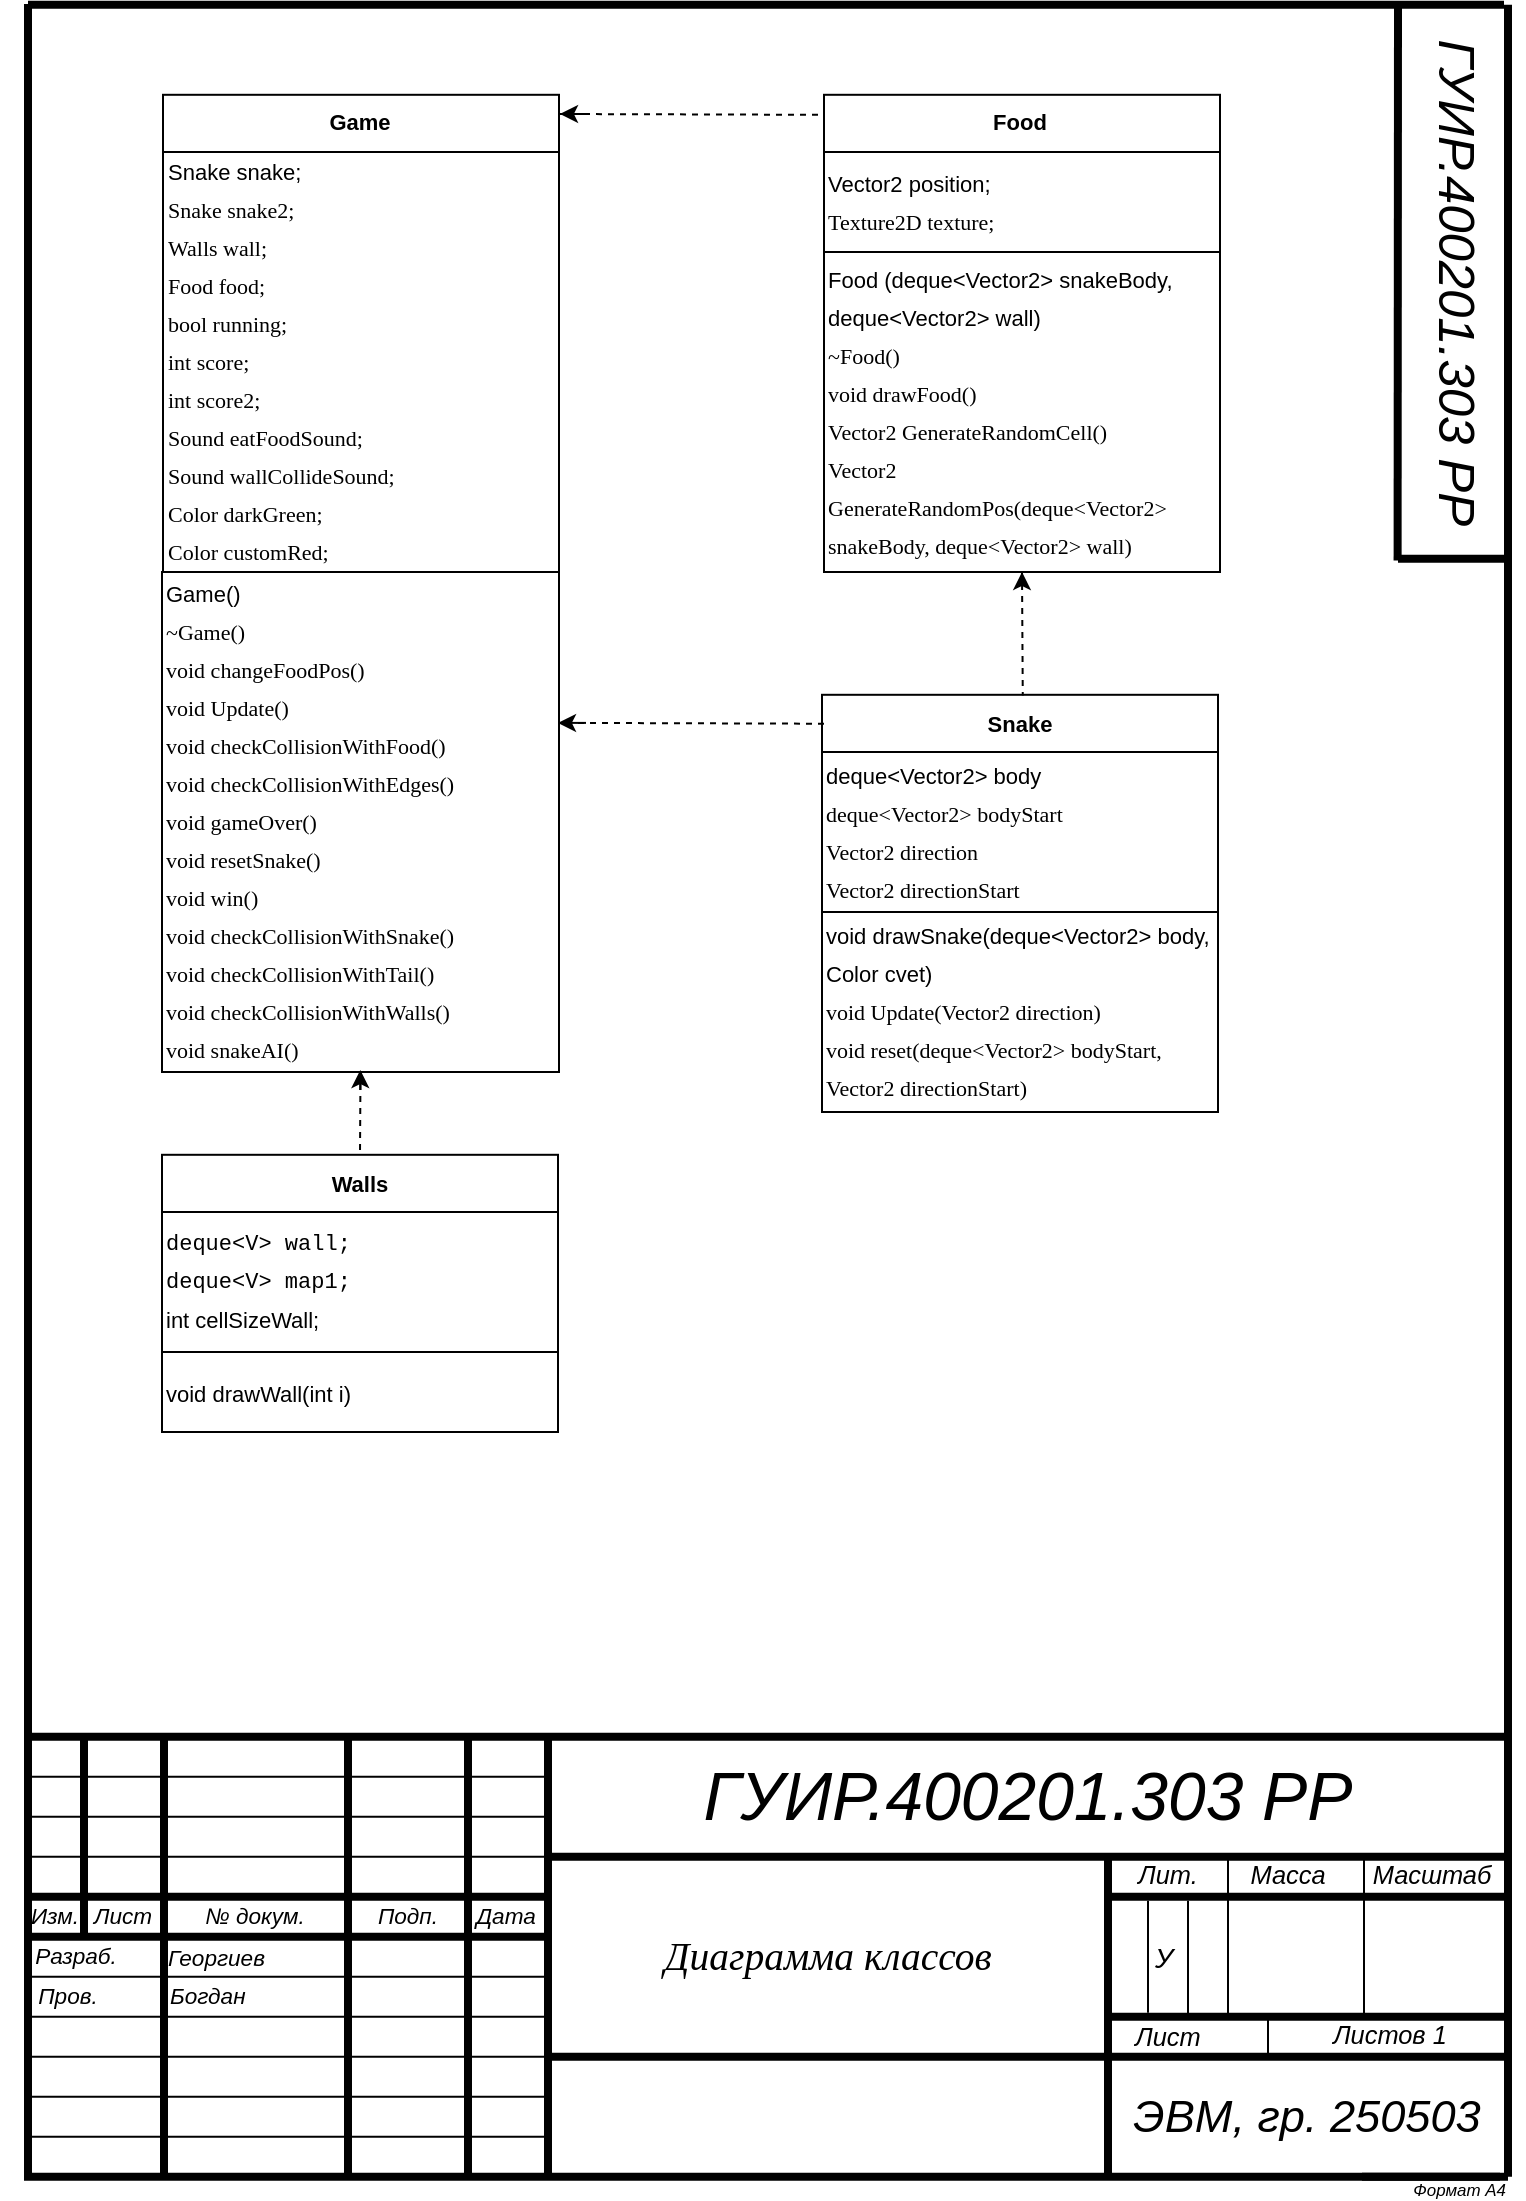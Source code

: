 <mxfile version="22.1.8" type="device">
  <diagram id="C5RBs43oDa-KdzZeNtuy" name="Page-1">
    <mxGraphModel dx="-3174" dy="-2979" grid="1" gridSize="10" guides="1" tooltips="1" connect="1" arrows="1" fold="1" page="1" pageScale="1" pageWidth="827" pageHeight="1169" math="0" shadow="0">
      <root>
        <mxCell id="WIyWlLk6GJQsqaUBKTNV-0" />
        <mxCell id="WIyWlLk6GJQsqaUBKTNV-1" parent="WIyWlLk6GJQsqaUBKTNV-0" />
        <UserObject label="" tags="Соединительная_линия" id="h8bX4TpYPx4jOijM28Mo-287">
          <mxCell parent="WIyWlLk6GJQsqaUBKTNV-1" vertex="1" visible="0">
            <mxGeometry x="3460" y="480" as="geometry" />
          </mxCell>
        </UserObject>
        <UserObject label="" tags="Соединительная_линия" id="5JgCZceG1wtr7dIVo2c--163">
          <mxCell parent="WIyWlLk6GJQsqaUBKTNV-1" vertex="1" visible="0">
            <mxGeometry x="5180" y="1710" as="geometry" />
          </mxCell>
        </UserObject>
        <UserObject label="" tags="Соединительная_линия" id="5JgCZceG1wtr7dIVo2c--281">
          <mxCell parent="WIyWlLk6GJQsqaUBKTNV-1" vertex="1" visible="0">
            <mxGeometry x="6570" y="2910" as="geometry" />
          </mxCell>
        </UserObject>
        <UserObject label="" tags="Соединительная_линия" id="5JgCZceG1wtr7dIVo2c--366">
          <mxCell parent="WIyWlLk6GJQsqaUBKTNV-1" vertex="1" visible="0">
            <mxGeometry x="5530" y="3620" as="geometry" />
          </mxCell>
        </UserObject>
        <UserObject label="" tags="Соединительная_линия" id="cRIQFE2jVJvkHg1aeFsc-99">
          <mxCell vertex="1" visible="0" parent="WIyWlLk6GJQsqaUBKTNV-1">
            <mxGeometry x="3500" y="670" as="geometry" />
          </mxCell>
        </UserObject>
        <UserObject label="" tags="Соединительная_линия" id="cRIQFE2jVJvkHg1aeFsc-162">
          <mxCell vertex="1" visible="0" parent="WIyWlLk6GJQsqaUBKTNV-1">
            <mxGeometry x="5220" y="1900" as="geometry" />
          </mxCell>
        </UserObject>
        <UserObject label="" tags="Соединительная_линия" id="cRIQFE2jVJvkHg1aeFsc-197">
          <mxCell vertex="1" visible="0" parent="WIyWlLk6GJQsqaUBKTNV-1">
            <mxGeometry x="4420" y="2340" as="geometry" />
          </mxCell>
        </UserObject>
        <UserObject label="" tags="Соединительная_линия" id="cRIQFE2jVJvkHg1aeFsc-198">
          <mxCell vertex="1" visible="0" parent="WIyWlLk6GJQsqaUBKTNV-1">
            <mxGeometry x="6140" y="3570" as="geometry" />
          </mxCell>
        </UserObject>
        <UserObject label="" tags="Соединительная_линия" id="cRIQFE2jVJvkHg1aeFsc-199">
          <mxCell vertex="1" visible="0" parent="WIyWlLk6GJQsqaUBKTNV-1">
            <mxGeometry x="7530" y="4770" as="geometry" />
          </mxCell>
        </UserObject>
        <UserObject label="" tags="Соединительная_линия" id="cRIQFE2jVJvkHg1aeFsc-261">
          <mxCell vertex="1" visible="0" parent="WIyWlLk6GJQsqaUBKTNV-1">
            <mxGeometry x="6490" y="5480" as="geometry" />
          </mxCell>
        </UserObject>
        <UserObject label="" tags="Соединительная_линия" id="cRIQFE2jVJvkHg1aeFsc-292">
          <mxCell vertex="1" visible="0" parent="WIyWlLk6GJQsqaUBKTNV-1">
            <mxGeometry x="5270" y="1750" as="geometry" />
          </mxCell>
        </UserObject>
        <UserObject label="" tags="Соединительная_линия" id="cRIQFE2jVJvkHg1aeFsc-294">
          <mxCell vertex="1" visible="0" parent="WIyWlLk6GJQsqaUBKTNV-1">
            <mxGeometry x="6990" y="2980" as="geometry" />
          </mxCell>
        </UserObject>
        <UserObject label="" tags="Фон" id="cRIQFE2jVJvkHg1aeFsc-295">
          <mxCell style="vsdxID=314;fillColor=#FFFFFF;gradientColor=none;shape=stencil(UzV2Ls5ILEhVNTIoLinKz04tz0wpyVA1dlE1MsrMy0gtyiwBslSNXVWNndPyi1LTi/JL81Ig/IJEkEoQKze/DGRCBUSfoYEBSI+RQSUq3w2iOCczD49iPErJVIjXektLPRMzfMqBDIQ/IUGELIceJkAhSHgauwIA);strokeColor=#000000;strokeWidth=4;spacingTop=-2;spacingBottom=-2;spacingLeft=-2;spacingRight=-2;points=[];labelBackgroundColor=#ffffff;rounded=0;html=1;whiteSpace=wrap;" vertex="1" parent="WIyWlLk6GJQsqaUBKTNV-1">
            <mxGeometry x="4394" y="4506.4" width="740" height="220" as="geometry" />
          </mxCell>
        </UserObject>
        <UserObject label="" tags="Фон" id="cRIQFE2jVJvkHg1aeFsc-296">
          <mxCell style="vsdxID=315;fillColor=#FFFFFF;gradientColor=none;shape=stencil(fY9LDoAgDERP0z3SIyjeg0QUooJB/N1eSGMkJrib6bxpWsB61XJRwNkavBvVYbqgARvg3FitvAlRAQrAundeDd5ttiO/yEQmNbs9bTipx1KDsyt3LYGTsUWwYj/oExbgKN5r6JE8+14eR/Q1ihs=);strokeColor=#000000;strokeWidth=4;spacingTop=-2;spacingBottom=-2;spacingLeft=-2;spacingRight=-2;points=[];labelBackgroundColor=#ffffff;rounded=0;html=1;whiteSpace=wrap;" vertex="1" parent="WIyWlLk6GJQsqaUBKTNV-1">
            <mxGeometry x="4654" y="4566.4" width="480" height="100" as="geometry" />
          </mxCell>
        </UserObject>
        <UserObject label="" tags="Фон" id="cRIQFE2jVJvkHg1aeFsc-297">
          <mxCell style="vsdxID=316;edgeStyle=none;startArrow=none;endArrow=none;startSize=3;endSize=3;strokeWidth=4;strokeColor=#000000;spacingTop=-2;spacingBottom=-2;spacingLeft=-2;spacingRight=-2;verticalAlign=middle;html=1;labelBackgroundColor=#ffffff;rounded=0;" edge="1" parent="WIyWlLk6GJQsqaUBKTNV-1">
            <mxGeometry relative="1" as="geometry">
              <Array as="points" />
              <mxPoint x="4654" y="4666.4" as="sourcePoint" />
              <mxPoint x="4654" y="4726.4" as="targetPoint" />
            </mxGeometry>
          </mxCell>
        </UserObject>
        <UserObject label="" tags="Фон" id="cRIQFE2jVJvkHg1aeFsc-298">
          <mxCell style="vsdxID=317;edgeStyle=none;startArrow=none;endArrow=none;startSize=3;endSize=3;strokeWidth=4;strokeColor=#000000;spacingTop=-2;spacingBottom=-2;spacingLeft=-2;spacingRight=-2;verticalAlign=middle;html=1;labelBackgroundColor=#ffffff;rounded=0;" edge="1" parent="WIyWlLk6GJQsqaUBKTNV-1">
            <mxGeometry relative="1" as="geometry">
              <Array as="points" />
              <mxPoint x="4934" y="4566.4" as="sourcePoint" />
              <mxPoint x="4934" y="4726.4" as="targetPoint" />
            </mxGeometry>
          </mxCell>
        </UserObject>
        <UserObject label="" tags="Фон" id="cRIQFE2jVJvkHg1aeFsc-299">
          <mxCell style="vsdxID=318;edgeStyle=none;startArrow=none;endArrow=none;startSize=3;endSize=3;strokeColor=#000000;spacingTop=-2;spacingBottom=-2;spacingLeft=-2;spacingRight=-2;verticalAlign=middle;html=1;labelBackgroundColor=#ffffff;rounded=0;" edge="1" parent="WIyWlLk6GJQsqaUBKTNV-1">
            <mxGeometry relative="1" as="geometry">
              <mxPoint as="offset" />
              <Array as="points" />
              <mxPoint x="4394" y="4526.4" as="sourcePoint" />
              <mxPoint x="4654" y="4526.4" as="targetPoint" />
            </mxGeometry>
          </mxCell>
        </UserObject>
        <UserObject label="" tags="Фон" id="cRIQFE2jVJvkHg1aeFsc-300">
          <mxCell style="vsdxID=319;edgeStyle=none;startArrow=none;endArrow=none;startSize=3;endSize=3;strokeColor=#000000;spacingTop=-2;spacingBottom=-2;spacingLeft=-2;spacingRight=-2;verticalAlign=middle;html=1;labelBackgroundColor=#ffffff;rounded=0;" edge="1" parent="WIyWlLk6GJQsqaUBKTNV-1">
            <mxGeometry relative="1" as="geometry">
              <mxPoint as="offset" />
              <Array as="points" />
              <mxPoint x="4394" y="4546.4" as="sourcePoint" />
              <mxPoint x="4654" y="4546.4" as="targetPoint" />
            </mxGeometry>
          </mxCell>
        </UserObject>
        <UserObject label="" tags="Фон" id="cRIQFE2jVJvkHg1aeFsc-301">
          <mxCell style="vsdxID=320;edgeStyle=none;startArrow=none;endArrow=none;startSize=3;endSize=3;strokeColor=#000000;spacingTop=-2;spacingBottom=-2;spacingLeft=-2;spacingRight=-2;verticalAlign=middle;html=1;labelBackgroundColor=#ffffff;rounded=0;" edge="1" parent="WIyWlLk6GJQsqaUBKTNV-1">
            <mxGeometry relative="1" as="geometry">
              <mxPoint as="offset" />
              <Array as="points" />
              <mxPoint x="4394" y="4566.4" as="sourcePoint" />
              <mxPoint x="4654" y="4566.4" as="targetPoint" />
            </mxGeometry>
          </mxCell>
        </UserObject>
        <UserObject label="" tags="Фон" id="cRIQFE2jVJvkHg1aeFsc-302">
          <mxCell style="vsdxID=321;edgeStyle=none;startArrow=none;endArrow=none;startSize=3;endSize=3;strokeWidth=4;strokeColor=#000000;spacingTop=-2;spacingBottom=-2;spacingLeft=-2;spacingRight=-2;verticalAlign=middle;html=1;labelBackgroundColor=#ffffff;rounded=0;" edge="1" parent="WIyWlLk6GJQsqaUBKTNV-1">
            <mxGeometry relative="1" as="geometry">
              <mxPoint as="offset" />
              <Array as="points" />
              <mxPoint x="4394" y="4586.4" as="sourcePoint" />
              <mxPoint x="4654" y="4586.4" as="targetPoint" />
            </mxGeometry>
          </mxCell>
        </UserObject>
        <UserObject label="" tags="Фон" id="cRIQFE2jVJvkHg1aeFsc-303">
          <mxCell style="vsdxID=322;edgeStyle=none;startArrow=none;endArrow=none;startSize=3;endSize=3;strokeColor=#000000;spacingTop=-2;spacingBottom=-2;spacingLeft=-2;spacingRight=-2;verticalAlign=middle;html=1;labelBackgroundColor=#ffffff;rounded=0;" edge="1" parent="WIyWlLk6GJQsqaUBKTNV-1">
            <mxGeometry relative="1" as="geometry">
              <mxPoint as="offset" />
              <Array as="points" />
              <mxPoint x="4394" y="4626.4" as="sourcePoint" />
              <mxPoint x="4654" y="4626.4" as="targetPoint" />
            </mxGeometry>
          </mxCell>
        </UserObject>
        <UserObject label="" tags="Фон" id="cRIQFE2jVJvkHg1aeFsc-304">
          <mxCell style="vsdxID=323;edgeStyle=none;startArrow=none;endArrow=none;startSize=3;endSize=3;strokeColor=#000000;spacingTop=-2;spacingBottom=-2;spacingLeft=-2;spacingRight=-2;verticalAlign=middle;html=1;labelBackgroundColor=#ffffff;rounded=0;" edge="1" parent="WIyWlLk6GJQsqaUBKTNV-1">
            <mxGeometry relative="1" as="geometry">
              <mxPoint as="offset" />
              <Array as="points" />
              <mxPoint x="4394" y="4666.4" as="sourcePoint" />
              <mxPoint x="4654" y="4666.4" as="targetPoint" />
            </mxGeometry>
          </mxCell>
        </UserObject>
        <UserObject label="" tags="Фон" id="cRIQFE2jVJvkHg1aeFsc-305">
          <mxCell style="vsdxID=324;edgeStyle=none;startArrow=none;endArrow=none;startSize=3;endSize=3;strokeWidth=4;strokeColor=#000000;spacingTop=-2;spacingBottom=-2;spacingLeft=-2;spacingRight=-2;verticalAlign=middle;html=1;labelBackgroundColor=#ffffff;rounded=0;" edge="1" parent="WIyWlLk6GJQsqaUBKTNV-1">
            <mxGeometry relative="1" as="geometry">
              <mxPoint as="offset" />
              <Array as="points" />
              <mxPoint x="4394" y="4606.4" as="sourcePoint" />
              <mxPoint x="4654" y="4606.4" as="targetPoint" />
            </mxGeometry>
          </mxCell>
        </UserObject>
        <UserObject label="" tags="Фон" id="cRIQFE2jVJvkHg1aeFsc-306">
          <mxCell style="vsdxID=325;edgeStyle=none;startArrow=none;endArrow=none;startSize=3;endSize=3;strokeColor=#000000;spacingTop=-2;spacingBottom=-2;spacingLeft=-2;spacingRight=-2;verticalAlign=middle;html=1;labelBackgroundColor=#ffffff;rounded=0;" edge="1" parent="WIyWlLk6GJQsqaUBKTNV-1">
            <mxGeometry relative="1" as="geometry">
              <mxPoint as="offset" />
              <Array as="points" />
              <mxPoint x="4394" y="4646.4" as="sourcePoint" />
              <mxPoint x="4654" y="4646.4" as="targetPoint" />
            </mxGeometry>
          </mxCell>
        </UserObject>
        <UserObject label="" tags="Фон" id="cRIQFE2jVJvkHg1aeFsc-307">
          <mxCell style="vsdxID=326;edgeStyle=none;startArrow=none;endArrow=none;startSize=3;endSize=3;strokeColor=#000000;spacingTop=-2;spacingBottom=-2;spacingLeft=-2;spacingRight=-2;verticalAlign=middle;html=1;labelBackgroundColor=#ffffff;rounded=0;" edge="1" parent="WIyWlLk6GJQsqaUBKTNV-1">
            <mxGeometry relative="1" as="geometry">
              <mxPoint as="offset" />
              <Array as="points" />
              <mxPoint x="4394" y="4686.4" as="sourcePoint" />
              <mxPoint x="4654" y="4686.4" as="targetPoint" />
            </mxGeometry>
          </mxCell>
        </UserObject>
        <UserObject label="" tags="Фон" id="cRIQFE2jVJvkHg1aeFsc-308">
          <mxCell style="vsdxID=327;edgeStyle=none;startArrow=none;endArrow=none;startSize=3;endSize=3;strokeColor=#000000;spacingTop=-2;spacingBottom=-2;spacingLeft=-2;spacingRight=-2;verticalAlign=middle;html=1;labelBackgroundColor=#ffffff;rounded=0;" edge="1" parent="WIyWlLk6GJQsqaUBKTNV-1">
            <mxGeometry relative="1" as="geometry">
              <mxPoint as="offset" />
              <Array as="points" />
              <mxPoint x="4394" y="4706.4" as="sourcePoint" />
              <mxPoint x="4654" y="4706.4" as="targetPoint" />
            </mxGeometry>
          </mxCell>
        </UserObject>
        <UserObject label="" tags="Фон" id="cRIQFE2jVJvkHg1aeFsc-309">
          <mxCell style="vsdxID=328;edgeStyle=none;startArrow=none;endArrow=none;startSize=3;endSize=3;strokeWidth=4;strokeColor=#000000;spacingTop=-2;spacingBottom=-2;spacingLeft=-2;spacingRight=-2;verticalAlign=middle;html=1;labelBackgroundColor=#ffffff;rounded=0;" edge="1" parent="WIyWlLk6GJQsqaUBKTNV-1">
            <mxGeometry relative="1" as="geometry">
              <Array as="points" />
              <mxPoint x="4422" y="4506.4" as="sourcePoint" />
              <mxPoint x="4422" y="4606.4" as="targetPoint" />
            </mxGeometry>
          </mxCell>
        </UserObject>
        <UserObject label="" tags="Фон" id="cRIQFE2jVJvkHg1aeFsc-310">
          <mxCell style="vsdxID=329;edgeStyle=none;startArrow=none;endArrow=none;startSize=3;endSize=3;strokeWidth=4;strokeColor=#000000;spacingTop=-2;spacingBottom=-2;spacingLeft=-2;spacingRight=-2;verticalAlign=middle;html=1;labelBackgroundColor=#ffffff;rounded=0;" edge="1" parent="WIyWlLk6GJQsqaUBKTNV-1">
            <mxGeometry relative="1" as="geometry">
              <Array as="points" />
              <mxPoint x="4462" y="4506.4" as="sourcePoint" />
              <mxPoint x="4462" y="4606.4" as="targetPoint" />
            </mxGeometry>
          </mxCell>
        </UserObject>
        <UserObject label="" tags="Фон" id="cRIQFE2jVJvkHg1aeFsc-311">
          <mxCell style="vsdxID=330;edgeStyle=none;startArrow=none;endArrow=none;startSize=3;endSize=3;strokeWidth=4;strokeColor=#000000;spacingTop=-2;spacingBottom=-2;spacingLeft=-2;spacingRight=-2;verticalAlign=middle;html=1;labelBackgroundColor=#ffffff;rounded=0;" edge="1" parent="WIyWlLk6GJQsqaUBKTNV-1">
            <mxGeometry relative="1" as="geometry">
              <Array as="points" />
              <mxPoint x="4554" y="4506.4" as="sourcePoint" />
              <mxPoint x="4554" y="4606.4" as="targetPoint" />
            </mxGeometry>
          </mxCell>
        </UserObject>
        <UserObject label="" tags="Фон" id="cRIQFE2jVJvkHg1aeFsc-312">
          <mxCell style="vsdxID=331;edgeStyle=none;startArrow=none;endArrow=none;startSize=3;endSize=3;strokeWidth=4;strokeColor=#000000;spacingTop=-2;spacingBottom=-2;spacingLeft=-2;spacingRight=-2;verticalAlign=middle;html=1;labelBackgroundColor=#ffffff;rounded=0;" edge="1" parent="WIyWlLk6GJQsqaUBKTNV-1">
            <mxGeometry relative="1" as="geometry">
              <Array as="points" />
              <mxPoint x="4614" y="4506.4" as="sourcePoint" />
              <mxPoint x="4614" y="4606.4" as="targetPoint" />
            </mxGeometry>
          </mxCell>
        </UserObject>
        <UserObject label="" tags="Фон" id="cRIQFE2jVJvkHg1aeFsc-313">
          <mxCell style="vsdxID=332;edgeStyle=none;startArrow=none;endArrow=none;startSize=3;endSize=3;strokeWidth=4;strokeColor=#000000;spacingTop=-2;spacingBottom=-2;spacingLeft=-2;spacingRight=-2;verticalAlign=middle;html=1;labelBackgroundColor=#ffffff;rounded=0;" edge="1" parent="WIyWlLk6GJQsqaUBKTNV-1">
            <mxGeometry relative="1" as="geometry">
              <Array as="points" />
              <mxPoint x="4462" y="4606.4" as="sourcePoint" />
              <mxPoint x="4462" y="4726.4" as="targetPoint" />
            </mxGeometry>
          </mxCell>
        </UserObject>
        <UserObject label="" tags="Фон" id="cRIQFE2jVJvkHg1aeFsc-314">
          <mxCell style="vsdxID=333;edgeStyle=none;startArrow=none;endArrow=none;startSize=3;endSize=3;strokeWidth=4;strokeColor=#000000;spacingTop=-2;spacingBottom=-2;spacingLeft=-2;spacingRight=-2;verticalAlign=middle;html=1;labelBackgroundColor=#ffffff;rounded=0;" edge="1" parent="WIyWlLk6GJQsqaUBKTNV-1">
            <mxGeometry relative="1" as="geometry">
              <Array as="points" />
              <mxPoint x="4554" y="4606.4" as="sourcePoint" />
              <mxPoint x="4554" y="4726.4" as="targetPoint" />
            </mxGeometry>
          </mxCell>
        </UserObject>
        <UserObject label="" tags="Фон" id="cRIQFE2jVJvkHg1aeFsc-315">
          <mxCell style="vsdxID=334;edgeStyle=none;startArrow=none;endArrow=none;startSize=3;endSize=3;strokeWidth=4;strokeColor=#000000;spacingTop=-2;spacingBottom=-2;spacingLeft=-2;spacingRight=-2;verticalAlign=middle;html=1;labelBackgroundColor=#ffffff;rounded=0;" edge="1" parent="WIyWlLk6GJQsqaUBKTNV-1">
            <mxGeometry relative="1" as="geometry">
              <Array as="points" />
              <mxPoint x="4614" y="4606.4" as="sourcePoint" />
              <mxPoint x="4614" y="4726.4" as="targetPoint" />
            </mxGeometry>
          </mxCell>
        </UserObject>
        <UserObject label="" tags="Фон" id="cRIQFE2jVJvkHg1aeFsc-316">
          <mxCell style="vsdxID=335;edgeStyle=none;startArrow=none;endArrow=none;startSize=3;endSize=3;strokeWidth=4;strokeColor=#000000;spacingTop=-2;spacingBottom=-2;spacingLeft=-2;spacingRight=-2;verticalAlign=middle;html=1;labelBackgroundColor=#ffffff;rounded=0;" edge="1" parent="WIyWlLk6GJQsqaUBKTNV-1">
            <mxGeometry relative="1" as="geometry">
              <mxPoint as="offset" />
              <Array as="points" />
              <mxPoint x="4934" y="4586.4" as="sourcePoint" />
              <mxPoint x="5134" y="4586.4" as="targetPoint" />
            </mxGeometry>
          </mxCell>
        </UserObject>
        <UserObject label="" tags="Фон" id="cRIQFE2jVJvkHg1aeFsc-317">
          <mxCell style="vsdxID=336;edgeStyle=none;startArrow=none;endArrow=none;startSize=3;endSize=3;strokeWidth=4;strokeColor=#000000;spacingTop=-2;spacingBottom=-2;spacingLeft=-2;spacingRight=-2;verticalAlign=middle;html=1;labelBackgroundColor=#ffffff;rounded=0;" edge="1" parent="WIyWlLk6GJQsqaUBKTNV-1">
            <mxGeometry relative="1" as="geometry">
              <mxPoint as="offset" />
              <Array as="points" />
              <mxPoint x="4934" y="4646.4" as="sourcePoint" />
              <mxPoint x="5134" y="4646.4" as="targetPoint" />
            </mxGeometry>
          </mxCell>
        </UserObject>
        <UserObject label="" tags="Фон" id="cRIQFE2jVJvkHg1aeFsc-318">
          <mxCell style="vsdxID=337;fillColor=#FFFFFF;gradientColor=none;shape=stencil(fY9LDoAgDERP0z3SIyjeg0QUooJB/N1eSGMkJrib6bxpWsB61XJRwNkavBvVYbqgARvg3FitvAlRAQrAundeDd5ttiO/yEQmNbs9bTipx1KDsyt3LYGTsUWwYj/oExbgKN5r6JE8+14eR/Q1ihs=);strokeColor=#000000;strokeWidth=4;spacingTop=-2;spacingBottom=-2;spacingLeft=-2;spacingRight=-2;points=[];labelBackgroundColor=#ffffff;rounded=0;html=1;whiteSpace=wrap;" vertex="1" parent="WIyWlLk6GJQsqaUBKTNV-1">
            <mxGeometry x="4654" y="4506.4" width="480" height="60" as="geometry" />
          </mxCell>
        </UserObject>
        <UserObject label="&lt;div style=&quot;font-size: 1px&quot;&gt;&lt;font style=&quot;font-size:33.87px;font-family:Arial;color:#000000;direction:ltr;letter-spacing:0px;line-height:120%;opacity:1&quot;&gt;&lt;i&gt;ГУИР.400201&lt;/i&gt;&lt;/font&gt;&lt;font style=&quot;font-size:33.87px;font-family:Arial;color:#000000;direction:ltr;letter-spacing:0px;line-height:120%;opacity:1&quot;&gt;&lt;i&gt;.303 PP&lt;/i&gt;&lt;/font&gt;&lt;font style=&quot;font-size:33.87px;font-family:Arial;color:#000000;direction:ltr;letter-spacing:0px;line-height:120%;opacity:1&quot;&gt;&lt;i&gt;&lt;br&gt;&lt;/i&gt;&lt;/font&gt;&lt;/div&gt;" tags="Фон" id="cRIQFE2jVJvkHg1aeFsc-319">
          <mxCell style="verticalAlign=middle;align=center;overflow=width;vsdxID=338;fillColor=none;gradientColor=none;shape=stencil(nZBLDoAgDERP0z3SIyjew0SURgSD+Lu9kMZoXLhwN9O+tukAlrNpJg1SzDH4QW/URgNYgZTkjA4UkwJUgGXng+6DX1zLfmoymdXo17xh5zmRJ6Q42BWCfc2oJfdAr+Yv+AP9Cb7OJ3H/2JG1HNGz/84klThPVCc=);strokeColor=none;spacingTop=-2;spacingBottom=-2;spacingLeft=-2;spacingRight=-2;points=[];labelBackgroundColor=none;rounded=0;html=1;whiteSpace=wrap;" vertex="1" parent="WIyWlLk6GJQsqaUBKTNV-1">
            <mxGeometry x="4654" y="4506.4" width="480" height="60" as="geometry" />
          </mxCell>
        </UserObject>
        <UserObject label="&lt;div style=&quot;font-size: 1px&quot;&gt;&lt;font style=&quot;font-size:12.7px;font-family:Arial;color:#000000;direction:ltr;letter-spacing:0px;line-height:120%;opacity:1&quot;&gt;&lt;i&gt;Лит.&lt;br/&gt;&lt;/i&gt;&lt;/font&gt;&lt;/div&gt;" tags="Фон" id="cRIQFE2jVJvkHg1aeFsc-320">
          <mxCell style="verticalAlign=middle;align=center;overflow=width;vsdxID=339;fillColor=none;gradientColor=none;shape=stencil(nZBLDoAgDERP0z3SIyjew0SURgSD+Lu9kMZoXLhwN9O+tukAlrNpJg1SzDH4QW/URgNYgZTkjA4UkwJUgGXng+6DX1zLfmoymdXo17xh5zmRJ6Q42BWCfc2oJfdAr+Yv+AP9Cb7OJ3H/2JG1HNGz/84klThPVCc=);strokeColor=none;spacingTop=-2;spacingBottom=-2;spacingLeft=-2;spacingRight=-2;points=[];labelBackgroundColor=none;rounded=0;html=1;whiteSpace=wrap;" vertex="1" parent="WIyWlLk6GJQsqaUBKTNV-1">
            <mxGeometry x="4934" y="4566.4" width="60" height="20" as="geometry" />
          </mxCell>
        </UserObject>
        <UserObject label="&lt;div style=&quot;font-size: 1px&quot;&gt;&lt;font style=&quot;font-size:12.7px;font-family:Arial;color:#000000;direction:ltr;letter-spacing:0px;line-height:120%;opacity:1&quot;&gt;&lt;i&gt;Масса&lt;br/&gt;&lt;/i&gt;&lt;/font&gt;&lt;/div&gt;" tags="Фон" id="cRIQFE2jVJvkHg1aeFsc-321">
          <mxCell style="verticalAlign=middle;align=center;overflow=width;vsdxID=340;fillColor=none;gradientColor=none;shape=stencil(nZBLDoAgDERP0z3SIyjew0SURgSD+Lu9kMZoXLhwN9O+tukAlrNpJg1SzDH4QW/URgNYgZTkjA4UkwJUgGXng+6DX1zLfmoymdXo17xh5zmRJ6Q42BWCfc2oJfdAr+Yv+AP9Cb7OJ3H/2JG1HNGz/84klThPVCc=);strokeColor=none;spacingTop=-2;spacingBottom=-2;spacingLeft=-2;spacingRight=-2;points=[];labelBackgroundColor=none;rounded=0;html=1;whiteSpace=wrap;" vertex="1" parent="WIyWlLk6GJQsqaUBKTNV-1">
            <mxGeometry x="4994" y="4566.4" width="60" height="20" as="geometry" />
          </mxCell>
        </UserObject>
        <UserObject label="&lt;div style=&quot;font-size: 1px&quot;&gt;&lt;font style=&quot;font-size:12.7px;font-family:Arial;color:#000000;direction:ltr;letter-spacing:0px;line-height:120%;opacity:1&quot;&gt;&lt;i&gt;Масштаб&lt;br/&gt;&lt;/i&gt;&lt;/font&gt;&lt;/div&gt;" tags="Фон" id="cRIQFE2jVJvkHg1aeFsc-322">
          <mxCell style="verticalAlign=middle;align=center;overflow=width;vsdxID=341;fillColor=none;gradientColor=none;shape=stencil(nZBLDoAgDERP0z3SIyjew0SURgSD+Lu9kMZoXLhwN9O+tukAlrNpJg1SzDH4QW/URgNYgZTkjA4UkwJUgGXng+6DX1zLfmoymdXo17xh5zmRJ6Q42BWCfc2oJfdAr+Yv+AP9Cb7OJ3H/2JG1HNGz/84klThPVCc=);strokeColor=none;spacingTop=-2;spacingBottom=-2;spacingLeft=-2;spacingRight=-2;points=[];labelBackgroundColor=none;rounded=0;html=1;whiteSpace=wrap;" vertex="1" parent="WIyWlLk6GJQsqaUBKTNV-1">
            <mxGeometry x="5056" y="4568.4" width="80" height="16" as="geometry" />
          </mxCell>
        </UserObject>
        <UserObject label="&lt;div style=&quot;font-size: 1px&quot;&gt;&lt;font style=&quot;font-size:12.7px;font-family:Arial;color:#000000;direction:ltr;letter-spacing:0px;line-height:120%;opacity:1&quot;&gt;&lt;i&gt;Лист&lt;/i&gt;&lt;/font&gt;&lt;font style=&quot;font-size:12.7px;font-family:Arial;color:#000000;direction:ltr;letter-spacing:0px;line-height:120%;opacity:1&quot;&gt;&lt;i&gt; &lt;/i&gt;&lt;/font&gt;&lt;font style=&quot;font-size:12.7px;font-family:Arial;color:#000000;direction:ltr;letter-spacing:0px;line-height:120%;opacity:1&quot;&gt;&lt;i&gt;&lt;br/&gt;&lt;/i&gt;&lt;/font&gt;&lt;/div&gt;" tags="Фон" id="cRIQFE2jVJvkHg1aeFsc-323">
          <mxCell style="verticalAlign=middle;align=center;overflow=width;vsdxID=343;fillColor=none;gradientColor=none;shape=stencil(nZBLDoAgDERP0z3SIyjew0SURgSD+Lu9kMZoXLhwN9O+tukAlrNpJg1SzDH4QW/URgNYgZTkjA4UkwJUgGXng+6DX1zLfmoymdXo17xh5zmRJ6Q42BWCfc2oJfdAr+Yv+AP9Cb7OJ3H/2JG1HNGz/84klThPVCc=);strokeColor=none;spacingTop=-2;spacingBottom=-2;spacingLeft=-2;spacingRight=-2;points=[];labelBackgroundColor=none;rounded=0;html=1;whiteSpace=wrap;" vertex="1" parent="WIyWlLk6GJQsqaUBKTNV-1">
            <mxGeometry x="4934" y="4648.4" width="60" height="18" as="geometry" />
          </mxCell>
        </UserObject>
        <UserObject label="" tags="Фон" id="cRIQFE2jVJvkHg1aeFsc-324">
          <mxCell style="vsdxID=344;edgeStyle=none;startArrow=none;endArrow=none;startSize=3;endSize=3;strokeColor=#000000;spacingTop=-2;spacingBottom=-2;spacingLeft=-2;spacingRight=-2;verticalAlign=middle;html=1;labelBackgroundColor=#ffffff;rounded=0;" edge="1" parent="WIyWlLk6GJQsqaUBKTNV-1">
            <mxGeometry relative="1" as="geometry">
              <Array as="points" />
              <mxPoint x="5062" y="4566.4" as="sourcePoint" />
              <mxPoint x="5062" y="4646.4" as="targetPoint" />
            </mxGeometry>
          </mxCell>
        </UserObject>
        <UserObject label="" tags="Фон" id="cRIQFE2jVJvkHg1aeFsc-325">
          <mxCell style="vsdxID=345;edgeStyle=none;startArrow=none;endArrow=none;startSize=3;endSize=3;strokeColor=#000000;spacingTop=-2;spacingBottom=-2;spacingLeft=-2;spacingRight=-2;verticalAlign=middle;html=1;labelBackgroundColor=#ffffff;rounded=0;" edge="1" parent="WIyWlLk6GJQsqaUBKTNV-1">
            <mxGeometry relative="1" as="geometry">
              <Array as="points" />
              <mxPoint x="5014" y="4646.4" as="sourcePoint" />
              <mxPoint x="5014" y="4666.4" as="targetPoint" />
            </mxGeometry>
          </mxCell>
        </UserObject>
        <UserObject label="" tags="Фон" id="cRIQFE2jVJvkHg1aeFsc-326">
          <mxCell style="vsdxID=346;edgeStyle=none;startArrow=none;endArrow=none;startSize=3;endSize=3;strokeColor=#000000;spacingTop=-2;spacingBottom=-2;spacingLeft=-2;spacingRight=-2;verticalAlign=middle;html=1;labelBackgroundColor=#ffffff;rounded=0;" edge="1" parent="WIyWlLk6GJQsqaUBKTNV-1">
            <mxGeometry relative="1" as="geometry">
              <Array as="points" />
              <mxPoint x="4994" y="4566.4" as="sourcePoint" />
              <mxPoint x="4994" y="4646.4" as="targetPoint" />
            </mxGeometry>
          </mxCell>
        </UserObject>
        <UserObject label="&lt;div style=&quot;font-size: 1px&quot;&gt;&lt;font style=&quot;font-size:12.7px;font-family:Arial;color:#000000;direction:ltr;letter-spacing:0px;line-height:120%;opacity:1&quot;&gt;&lt;i&gt;Листов    &lt;/i&gt;&lt;/font&gt;&lt;font style=&quot;font-size:12.7px;font-family:Arial;color:#000000;direction:ltr;letter-spacing:0px;line-height:120%;opacity:1&quot;&gt;&lt;i&gt;1&lt;br/&gt;&lt;/i&gt;&lt;/font&gt;&lt;/div&gt;" tags="Фон" id="cRIQFE2jVJvkHg1aeFsc-327">
          <mxCell style="verticalAlign=middle;align=center;overflow=width;vsdxID=347;fillColor=none;gradientColor=none;shape=stencil(nZBLDoAgDERP0z3SIyjew0SURgSD+Lu9kMZoXLhwN9O+tukAlrNpJg1SzDH4QW/URgNYgZTkjA4UkwJUgGXng+6DX1zLfmoymdXo17xh5zmRJ6Q42BWCfc2oJfdAr+Yv+AP9Cb7OJ3H/2JG1HNGz/84klThPVCc=);strokeColor=none;spacingTop=-2;spacingBottom=-2;spacingLeft=-2;spacingRight=-2;points=[];labelBackgroundColor=none;rounded=0;html=1;whiteSpace=wrap;" vertex="1" parent="WIyWlLk6GJQsqaUBKTNV-1">
            <mxGeometry x="5016" y="4646.4" width="118" height="20" as="geometry" />
          </mxCell>
        </UserObject>
        <UserObject label="&lt;div style=&quot;font-size: 1px&quot;&gt;&lt;font style=&quot;font-size:22.58px;font-family:Arial;color:#000000;direction:ltr;letter-spacing:0px;line-height:120%;opacity:1&quot;&gt;&lt;i&gt;ЭВМ, гр. 250503&lt;/i&gt;&lt;/font&gt;&lt;/div&gt;" tags="Фон" id="cRIQFE2jVJvkHg1aeFsc-328">
          <mxCell style="verticalAlign=middle;align=center;overflow=width;vsdxID=348;fillColor=none;gradientColor=none;shape=stencil(nZBLDoAgDERP0z3SIyjew0SURgSD+Lu9kMZoXLhwN9O+tukAlrNpJg1SzDH4QW/URgNYgZTkjA4UkwJUgGXng+6DX1zLfmoymdXo17xh5zmRJ6Q42BWCfc2oJfdAr+Yv+AP9Cb7OJ3H/2JG1HNGz/84klThPVCc=);strokeColor=none;spacingTop=-2;spacingBottom=-2;spacingLeft=-2;spacingRight=-2;points=[[0.64,1,0],[1,1,0]];labelBackgroundColor=none;rounded=0;html=1;whiteSpace=wrap;" vertex="1" parent="WIyWlLk6GJQsqaUBKTNV-1">
            <mxGeometry x="4934" y="4666.4" width="199" height="60" as="geometry" />
          </mxCell>
        </UserObject>
        <UserObject label="&lt;div style=&quot;font-size: 1px&quot;&gt;&lt;font style=&quot;font-size:11.29px;font-family:Arial;color:#000000;direction:ltr;letter-spacing:0px;line-height:120%;opacity:1&quot;&gt;&lt;i&gt;Изм&lt;/i&gt;&lt;/font&gt;&lt;font style=&quot;font-size:11.29px;font-family:Arial;color:#000000;direction:ltr;letter-spacing:0px;line-height:120%;opacity:1&quot;&gt;&lt;i&gt;.&lt;br/&gt;&lt;/i&gt;&lt;/font&gt;&lt;/div&gt;" tags="Фон" id="cRIQFE2jVJvkHg1aeFsc-329">
          <mxCell style="verticalAlign=middle;align=center;overflow=width;vsdxID=349;fillColor=none;gradientColor=none;shape=stencil(nZBLDoAgDERP0z3SIyjew0SURgSD+Lu9kMZoXLhwN9O+tukAlrNpJg1SzDH4QW/URgNYgZTkjA4UkwJUgGXng+6DX1zLfmoymdXo17xh5zmRJ6Q42BWCfc2oJfdAr+Yv+AP9Cb7OJ3H/2JG1HNGz/84klThPVCc=);strokeColor=none;spacingTop=-2;spacingBottom=-2;spacingLeft=-2;spacingRight=-2;points=[];labelBackgroundColor=none;rounded=0;html=1;whiteSpace=wrap;" vertex="1" parent="WIyWlLk6GJQsqaUBKTNV-1">
            <mxGeometry x="4394" y="4586.4" width="27" height="20" as="geometry" />
          </mxCell>
        </UserObject>
        <UserObject label="&lt;div style=&quot;font-size: 1px&quot;&gt;&lt;font style=&quot;font-size:11.29px;font-family:Arial;color:#000000;direction:ltr;letter-spacing:0px;line-height:120%;opacity:1&quot;&gt;&lt;i&gt;Лист&lt;br/&gt;&lt;/i&gt;&lt;/font&gt;&lt;/div&gt;" tags="Фон" id="cRIQFE2jVJvkHg1aeFsc-330">
          <mxCell style="verticalAlign=middle;align=center;overflow=width;vsdxID=350;fillColor=none;gradientColor=none;shape=stencil(nZBLDoAgDERP0z3SIyjew0SURgSD+Lu9kMZoXLhwN9O+tukAlrNpJg1SzDH4QW/URgNYgZTkjA4UkwJUgGXng+6DX1zLfmoymdXo17xh5zmRJ6Q42BWCfc2oJfdAr+Yv+AP9Cb7OJ3H/2JG1HNGz/84klThPVCc=);strokeColor=none;spacingTop=-2;spacingBottom=-2;spacingLeft=-2;spacingRight=-2;points=[];labelBackgroundColor=none;rounded=0;html=1;whiteSpace=wrap;" vertex="1" parent="WIyWlLk6GJQsqaUBKTNV-1">
            <mxGeometry x="4422" y="4586.4" width="39" height="20" as="geometry" />
          </mxCell>
        </UserObject>
        <UserObject label="&lt;div style=&quot;font-size: 1px&quot;&gt;&lt;font style=&quot;font-size:11.29px;font-family:Arial;color:#000000;direction:ltr;letter-spacing:0px;line-height:120%;opacity:1&quot;&gt;&lt;i&gt;№ докум.&lt;br/&gt;&lt;/i&gt;&lt;/font&gt;&lt;/div&gt;" tags="Фон" id="cRIQFE2jVJvkHg1aeFsc-331">
          <mxCell style="verticalAlign=middle;align=center;overflow=width;vsdxID=351;fillColor=none;gradientColor=none;shape=stencil(nZBLDoAgDERP0z3SIyjew0SURgSD+Lu9kMZoXLhwN9O+tukAlrNpJg1SzDH4QW/URgNYgZTkjA4UkwJUgGXng+6DX1zLfmoymdXo17xh5zmRJ6Q42BWCfc2oJfdAr+Yv+AP9Cb7OJ3H/2JG1HNGz/84klThPVCc=);strokeColor=none;strokeWidth=4;spacingTop=-2;spacingBottom=-2;spacingLeft=-2;spacingRight=-2;points=[];labelBackgroundColor=none;rounded=0;html=1;whiteSpace=wrap;" vertex="1" parent="WIyWlLk6GJQsqaUBKTNV-1">
            <mxGeometry x="4462" y="4586.4" width="91" height="20" as="geometry" />
          </mxCell>
        </UserObject>
        <UserObject label="&lt;div style=&quot;font-size: 1px&quot;&gt;&lt;font style=&quot;font-size:11.29px;font-family:Arial;color:#000000;direction:ltr;letter-spacing:0px;line-height:120%;opacity:1&quot;&gt;&lt;i&gt;Подп.&lt;br/&gt;&lt;/i&gt;&lt;/font&gt;&lt;/div&gt;" tags="Фон" id="cRIQFE2jVJvkHg1aeFsc-332">
          <mxCell style="verticalAlign=middle;align=center;overflow=width;vsdxID=352;fillColor=none;gradientColor=none;shape=stencil(nZBLDoAgDERP0z3SIyjew0SURgSD+Lu9kMZoXLhwN9O+tukAlrNpJg1SzDH4QW/URgNYgZTkjA4UkwJUgGXng+6DX1zLfmoymdXo17xh5zmRJ6Q42BWCfc2oJfdAr+Yv+AP9Cb7OJ3H/2JG1HNGz/84klThPVCc=);strokeColor=none;strokeWidth=4;spacingTop=-2;spacingBottom=-2;spacingLeft=-2;spacingRight=-2;points=[];labelBackgroundColor=none;rounded=0;html=1;whiteSpace=wrap;" vertex="1" parent="WIyWlLk6GJQsqaUBKTNV-1">
            <mxGeometry x="4554" y="4586.4" width="60" height="20" as="geometry" />
          </mxCell>
        </UserObject>
        <UserObject label="&lt;div style=&quot;font-size: 1px&quot;&gt;&lt;font style=&quot;font-size:11.29px;font-family:Arial;color:#000000;direction:ltr;letter-spacing:0px;line-height:120%;opacity:1&quot;&gt;&lt;i&gt;Дата&lt;br/&gt;&lt;/i&gt;&lt;/font&gt;&lt;/div&gt;" tags="Фон" id="cRIQFE2jVJvkHg1aeFsc-333">
          <mxCell style="verticalAlign=middle;align=center;overflow=width;vsdxID=353;fillColor=none;gradientColor=none;shape=stencil(nZBLDoAgDERP0z3SIyjew0SURgSD+Lu9kMZoXLhwN9O+tukAlrNpJg1SzDH4QW/URgNYgZTkjA4UkwJUgGXng+6DX1zLfmoymdXo17xh5zmRJ6Q42BWCfc2oJfdAr+Yv+AP9Cb7OJ3H/2JG1HNGz/84klThPVCc=);strokeColor=none;strokeWidth=4;spacingTop=-2;spacingBottom=-2;spacingLeft=-2;spacingRight=-2;points=[];labelBackgroundColor=none;rounded=0;html=1;whiteSpace=wrap;" vertex="1" parent="WIyWlLk6GJQsqaUBKTNV-1">
            <mxGeometry x="4613" y="4586.4" width="40" height="19" as="geometry" />
          </mxCell>
        </UserObject>
        <UserObject label="&lt;div style=&quot;font-size: 1px&quot;&gt;&lt;font style=&quot;font-size:11.29px;font-family:Arial;color:#000000;direction:ltr;letter-spacing:0px;line-height:120%;opacity:1&quot;&gt;&lt;i&gt;Разраб.&lt;br/&gt;&lt;/i&gt;&lt;/font&gt;&lt;/div&gt;" tags="Фон" id="cRIQFE2jVJvkHg1aeFsc-334">
          <mxCell style="verticalAlign=middle;align=center;overflow=width;vsdxID=354;fillColor=none;gradientColor=none;shape=stencil(nZBLDoAgDERP0z3SIyjew0SURgSD+Lu9kMZoXLhwN9O+tukAlrNpJg1SzDH4QW/URgNYgZTkjA4UkwJUgGXng+6DX1zLfmoymdXo17xh5zmRJ6Q42BWCfc2oJfdAr+Yv+AP9Cb7OJ3H/2JG1HNGz/84klThPVCc=);strokeColor=none;spacingTop=-2;spacingBottom=-2;spacingLeft=-2;spacingRight=-2;points=[];labelBackgroundColor=none;rounded=0;html=1;whiteSpace=wrap;" vertex="1" parent="WIyWlLk6GJQsqaUBKTNV-1">
            <mxGeometry x="4384" y="4606.4" width="68" height="20" as="geometry" />
          </mxCell>
        </UserObject>
        <UserObject label="&lt;div style=&quot;font-size: 1px&quot;&gt;&lt;font style=&quot;font-size:11.29px;font-family:Arial;color:#000000;direction:ltr;letter-spacing:0px;line-height:120%;opacity:1&quot;&gt;&lt;i&gt;Пров.&lt;br/&gt;&lt;/i&gt;&lt;/font&gt;&lt;/div&gt;" tags="Фон" id="cRIQFE2jVJvkHg1aeFsc-335">
          <mxCell style="verticalAlign=middle;align=center;overflow=width;vsdxID=355;fillColor=none;gradientColor=none;shape=stencil(nZBLDoAgDERP0z3SIyjew0SURgSD+Lu9kMZoXLhwN9O+tukAlrNpJg1SzDH4QW/URgNYgZTkjA4UkwJUgGXng+6DX1zLfmoymdXo17xh5zmRJ6Q42BWCfc2oJfdAr+Yv+AP9Cb7OJ3H/2JG1HNGz/84klThPVCc=);strokeColor=none;spacingTop=-2;spacingBottom=-2;spacingLeft=-2;spacingRight=-2;points=[];labelBackgroundColor=none;rounded=0;html=1;whiteSpace=wrap;" vertex="1" parent="WIyWlLk6GJQsqaUBKTNV-1">
            <mxGeometry x="4380" y="4626.4" width="68" height="20" as="geometry" />
          </mxCell>
        </UserObject>
        <UserObject label="&lt;div style=&quot;font-size: 1px&quot;&gt;&lt;p style=&quot;text-align:left;margin-left:0;margin-right:0;margin-top:0px;margin-bottom:0px;text-indent:0;vertical-align:middle;direction:ltr;&quot;&gt;&lt;font style=&quot;font-size:11.29px;font-family:Arial;color:#000000;direction:ltr;letter-spacing:0px;line-height:120%;opacity:1&quot;&gt;&lt;i&gt;Богдан&lt;/i&gt;&lt;/font&gt;&lt;/p&gt;&lt;/div&gt;" tags="Фон" id="cRIQFE2jVJvkHg1aeFsc-336">
          <mxCell style="verticalAlign=middle;align=left;overflow=width;vsdxID=357;fillColor=none;gradientColor=none;shape=stencil(nZBLDoAgDERP0z3SIyjew0SURgSD+Lu9kMZoXLhwN9O+tukAlrNpJg1SzDH4QW/URgNYgZTkjA4UkwJUgGXng+6DX1zLfmoymdXo17xh5zmRJ6Q42BWCfc2oJfdAr+Yv+AP9Cb7OJ3H/2JG1HNGz/84klThPVCc=);strokeColor=none;spacingTop=-2;spacingBottom=-2;spacingLeft=-2;spacingRight=-2;points=[];labelBackgroundColor=none;rounded=0;html=1;whiteSpace=wrap;" vertex="1" parent="WIyWlLk6GJQsqaUBKTNV-1">
            <mxGeometry x="4465" y="4626.4" width="91" height="20" as="geometry" />
          </mxCell>
        </UserObject>
        <UserObject label="" tags="Фон" id="cRIQFE2jVJvkHg1aeFsc-337">
          <mxCell style="vsdxID=359;edgeStyle=none;startArrow=none;endArrow=none;startSize=3;endSize=3;strokeWidth=4;spacingTop=-2;spacingBottom=-2;spacingLeft=-2;spacingRight=-2;verticalAlign=middle;html=1;labelBackgroundColor=#ffffff;rounded=0;" edge="1" parent="WIyWlLk6GJQsqaUBKTNV-1">
            <mxGeometry relative="1" as="geometry">
              <mxPoint as="offset" />
              <Array as="points" />
              <mxPoint x="4394" y="3640.4" as="sourcePoint" />
              <mxPoint x="5132" y="3640.4" as="targetPoint" />
            </mxGeometry>
          </mxCell>
        </UserObject>
        <UserObject label="" tags="Фон" id="cRIQFE2jVJvkHg1aeFsc-338">
          <mxCell style="vsdxID=361;edgeStyle=none;startArrow=none;endArrow=none;startSize=3;endSize=3;strokeWidth=4;spacingTop=-2;spacingBottom=-2;spacingLeft=-2;spacingRight=-2;verticalAlign=middle;html=1;labelBackgroundColor=#ffffff;rounded=0;" edge="1" parent="WIyWlLk6GJQsqaUBKTNV-1">
            <mxGeometry relative="1" as="geometry">
              <Array as="points" />
              <mxPoint x="5134" y="4506.4" as="sourcePoint" />
              <mxPoint x="5134" y="3640.4" as="targetPoint" />
            </mxGeometry>
          </mxCell>
        </UserObject>
        <UserObject label="" tags="Фон" id="cRIQFE2jVJvkHg1aeFsc-339">
          <mxCell style="vsdxID=363;edgeStyle=none;startArrow=none;endArrow=none;startSize=3;endSize=3;strokeWidth=4;spacingTop=-2;spacingBottom=-2;spacingLeft=-2;spacingRight=-2;verticalAlign=middle;html=1;labelBackgroundColor=#ffffff;rounded=0;" edge="1" parent="WIyWlLk6GJQsqaUBKTNV-1">
            <mxGeometry relative="1" as="geometry">
              <Array as="points" />
              <mxPoint x="5079" y="3917.4" as="sourcePoint" />
              <mxPoint x="5134" y="3917.4" as="targetPoint" />
            </mxGeometry>
          </mxCell>
        </UserObject>
        <UserObject label="&lt;div style=&quot;font-size: 1px&quot;&gt;&lt;font style=&quot;font-size:25.4px;font-family:Arial;color:#000000;direction:ltr;letter-spacing:0px;line-height:120%;opacity:1&quot;&gt;&lt;i&gt;ГУИР.400201&lt;/i&gt;&lt;/font&gt;&lt;font style=&quot;font-size:25.4px;font-family:Arial;color:#000000;direction:ltr;letter-spacing:0px;line-height:120%;opacity:1&quot;&gt;&lt;i&gt;.303 PP&lt;/i&gt;&lt;/font&gt;&lt;/div&gt;" tags="Фон" id="cRIQFE2jVJvkHg1aeFsc-340">
          <mxCell style="verticalAlign=middle;align=center;overflow=width;vsdxID=364;rotation=90;fillColor=none;gradientColor=none;shape=stencil(nZBLDoAgDERP0z3SIyjew0SURgSD+Lu9kMZoXLhwN9O+tukAlrNpJg1SzDH4QW/URgNYgZTkjA4UkwJUgGXng+6DX1zLfmoymdXo17xh5zmRJ6Q42BWCfc2oJfdAr+Yv+AP9Cb7OJ3H/2JG1HNGz/84klThPVCc=);strokeColor=none;spacingTop=-2;spacingBottom=-2;spacingLeft=-2;spacingRight=-2;points=[];labelBackgroundColor=none;rounded=0;html=1;whiteSpace=wrap;" vertex="1" parent="WIyWlLk6GJQsqaUBKTNV-1">
            <mxGeometry x="4970" y="3745.4" width="276" height="68" as="geometry" />
          </mxCell>
        </UserObject>
        <UserObject label="&lt;div style=&quot;&quot;&gt;&lt;p style=&quot;text-align: center; margin: 0px; text-indent: 0px; vertical-align: middle; direction: ltr;&quot;&gt;&lt;font face=&quot;Arial-ItalicMT&quot;&gt;&lt;span style=&quot;font-size: 19.76px;&quot;&gt;&lt;i&gt;Диаграмма классов&lt;/i&gt;&lt;/span&gt;&lt;/font&gt;&lt;/p&gt;&lt;/div&gt;" tags="Фон" id="cRIQFE2jVJvkHg1aeFsc-341">
          <mxCell style="verticalAlign=middle;align=center;overflow=width;vsdxID=409;fillColor=none;gradientColor=none;shape=stencil(nZBLDoAgDERP0z3SIyjew0SURgSD+Lu9kMZoXLhwN9O+tukAlrNpJg1SzDH4QW/URgNYgZTkjA4UkwJUgGXng+6DX1zLfmoymdXo17xh5zmRJ6Q42BWCfc2oJfdAr+Yv+AP9Cb7OJ3H/2JG1HNGz/84klThPVCc=);strokeColor=none;spacingTop=-2;spacingBottom=-2;spacingLeft=-2;spacingRight=-2;points=[];labelBackgroundColor=none;rounded=0;html=1;whiteSpace=wrap;" vertex="1" parent="WIyWlLk6GJQsqaUBKTNV-1">
            <mxGeometry x="4654" y="4567.4" width="280" height="98" as="geometry" />
          </mxCell>
        </UserObject>
        <UserObject label="&lt;div style=&quot;font-size: 1px&quot;&gt;&lt;font style=&quot;font-size:14.11px;font-family:Arial;color:#000000;direction:ltr;letter-spacing:0px;line-height:120%;opacity:1&quot;&gt;&lt;i&gt;&lt;br&gt;&lt;/i&gt;&lt;/font&gt;&lt;/div&gt;" tags="Фон" id="cRIQFE2jVJvkHg1aeFsc-342">
          <mxCell style="verticalAlign=middle;align=center;overflow=width;vsdxID=695;fillColor=none;gradientColor=none;shape=stencil(nZBLDoAgDERP0z3SIyjew0SURgSD+Lu9kMZoXLhwN9O+tukAlrNpJg1SzDH4QW/URgNYgZTkjA4UkwJUgGXng+6DX1zLfmoymdXo17xh5zmRJ6Q42BWCfc2oJfdAr+Yv+AP9Cb7OJ3H/2JG1HNGz/84klThPVCc=);strokeColor=none;spacingTop=-2;spacingBottom=-2;spacingLeft=-2;spacingRight=-2;points=[];labelBackgroundColor=none;rounded=0;html=1;whiteSpace=wrap;" vertex="1" parent="WIyWlLk6GJQsqaUBKTNV-1">
            <mxGeometry x="5055" y="4586.4" width="77" height="61" as="geometry" />
          </mxCell>
        </UserObject>
        <UserObject label="" tags="Фон" id="cRIQFE2jVJvkHg1aeFsc-343">
          <mxCell style="vsdxID=1512;edgeStyle=none;startArrow=none;endArrow=none;startSize=3;endSize=3;spacingTop=-2;spacingBottom=-2;spacingLeft=-2;spacingRight=-2;verticalAlign=middle;html=1;labelBackgroundColor=#ffffff;rounded=0;" edge="1" parent="WIyWlLk6GJQsqaUBKTNV-1">
            <mxGeometry relative="1" as="geometry">
              <Array as="points" />
              <mxPoint x="4954" y="4588.4" as="sourcePoint" />
              <mxPoint x="4954" y="4644.4" as="targetPoint" />
            </mxGeometry>
          </mxCell>
        </UserObject>
        <UserObject label="" tags="Фон" id="cRIQFE2jVJvkHg1aeFsc-344">
          <mxCell style="vsdxID=1513;edgeStyle=none;startArrow=none;endArrow=none;startSize=3;endSize=3;spacingTop=-2;spacingBottom=-2;spacingLeft=-2;spacingRight=-2;verticalAlign=middle;html=1;labelBackgroundColor=#ffffff;rounded=0;" edge="1" parent="WIyWlLk6GJQsqaUBKTNV-1">
            <mxGeometry relative="1" as="geometry">
              <Array as="points" />
              <mxPoint x="4974" y="4588.4" as="sourcePoint" />
              <mxPoint x="4974" y="4645.4" as="targetPoint" />
            </mxGeometry>
          </mxCell>
        </UserObject>
        <UserObject label="&lt;div style=&quot;&quot;&gt;&lt;p style=&quot;text-align: left; margin: 0px; text-indent: 0px; vertical-align: middle; direction: ltr;&quot;&gt;&lt;font face=&quot;Arial&quot;&gt;&lt;span style=&quot;font-size: 11.29px;&quot;&gt;&lt;i&gt;Георгиев&lt;/i&gt;&lt;/span&gt;&lt;/font&gt;&lt;/p&gt;&lt;/div&gt;" tags="Фон" id="cRIQFE2jVJvkHg1aeFsc-345">
          <mxCell style="verticalAlign=middle;align=left;overflow=width;vsdxID=356;fillColor=none;gradientColor=none;shape=stencil(nZBLDoAgDERP0z3SIyjew0SURgSD+Lu9kMZoXLhwN9O+tukAlrNpJg1SzDH4QW/URgNYgZTkjA4UkwJUgGXng+6DX1zLfmoymdXo17xh5zmRJ6Q42BWCfc2oJfdAr+Yv+AP9Cb7OJ3H/2JG1HNGz/84klThPVCc=);strokeColor=none;spacingTop=-2;spacingBottom=-2;spacingLeft=-2;spacingRight=-2;points=[];labelBackgroundColor=none;rounded=0;html=1;whiteSpace=wrap;" vertex="1" parent="WIyWlLk6GJQsqaUBKTNV-1">
            <mxGeometry x="4464" y="4607.4" width="91" height="20" as="geometry" />
          </mxCell>
        </UserObject>
        <UserObject label="" tags="Фон" id="cRIQFE2jVJvkHg1aeFsc-346">
          <mxCell style="vsdxID=1085;edgeStyle=none;startArrow=none;endArrow=none;startSize=3;endSize=3;spacingTop=-2;spacingBottom=-2;spacingLeft=-2;spacingRight=-2;verticalAlign=middle;html=1;labelBackgroundColor=#ffffff;rounded=0;" edge="1" parent="WIyWlLk6GJQsqaUBKTNV-1">
            <mxGeometry relative="1" as="geometry">
              <mxPoint as="offset" />
              <Array as="points" />
              <mxPoint x="4410" y="4506.4" as="sourcePoint" />
              <mxPoint x="4430" y="4506.4" as="targetPoint" />
            </mxGeometry>
          </mxCell>
        </UserObject>
        <UserObject label="&lt;div style=&quot;font-size: 1px&quot;&gt;&lt;font style=&quot;font-size:14.11px;font-family:Arial;color:#000000;direction:ltr;letter-spacing:0px;line-height:120%;opacity:1&quot;&gt;&lt;i&gt;У&lt;br/&gt;&lt;/i&gt;&lt;/font&gt;&lt;/div&gt;" tags="Фон" id="cRIQFE2jVJvkHg1aeFsc-347">
          <mxCell style="verticalAlign=middle;align=center;overflow=width;vsdxID=3040;fillColor=none;gradientColor=none;shape=stencil(nZBLDoAgDERP0z3SIyjew0SURgSD+Lu9kMZoXLhwN9O+tukAlrNpJg1SzDH4QW/URgNYgZTkjA4UkwJUgGXng+6DX1zLfmoymdXo17xh5zmRJ6Q42BWCfc2oJfdAr+Yv+AP9Cb7OJ3H/2JG1HNGz/84klThPVCc=);strokeColor=none;points=[];labelBackgroundColor=none;rounded=0;html=1;whiteSpace=wrap;" vertex="1" parent="WIyWlLk6GJQsqaUBKTNV-1">
            <mxGeometry x="4934" y="4608.4" width="56" height="16" as="geometry" />
          </mxCell>
        </UserObject>
        <UserObject label="&lt;div style=&quot;font-size: 1px&quot;&gt;&lt;p style=&quot;text-align:right;margin-left:0;margin-right:0;margin-top:0px;margin-bottom:0px;text-indent:0;vertical-align:middle;direction:ltr;&quot;&gt;&lt;font style=&quot;font-size:8.47px;font-family:Arial;color:#000000;direction:ltr;letter-spacing:0px;line-height:120%;opacity:1&quot;&gt;&lt;i&gt;Формат А4&lt;/i&gt;&lt;/font&gt;&lt;font style=&quot;font-size:8.47px;font-family:Arial;color:#000000;direction:ltr;letter-spacing:0px;line-height:120%;opacity:1&quot;&gt;&lt;i&gt;&lt;br/&gt;&lt;/i&gt;&lt;/font&gt;&lt;/p&gt;&lt;/div&gt;" tags="Фон" id="cRIQFE2jVJvkHg1aeFsc-348">
          <mxCell style="verticalAlign=middle;align=right;overflow=width;vsdxID=3042;fillColor=none;gradientColor=none;shape=stencil(nZBLDoAgDERP0z3SIyjew0SURgSD+Lu9kMZoXLhwN9O+tukAlrNpJg1SzDH4QW/URgNYgZTkjA4UkwJUgGXng+6DX1zLfmoymdXo17xh5zmRJ6Q42BWCfc2oJfdAr+Yv+AP9Cb7OJ3H/2JG1HNGz/84klThPVCc=);strokeColor=none;strokeWidth=4;spacingTop=-1;spacingBottom=-1;spacingLeft=-1;spacingRight=-1;points=[];labelBackgroundColor=none;rounded=0;html=1;whiteSpace=wrap;" vertex="1" parent="WIyWlLk6GJQsqaUBKTNV-1">
            <mxGeometry x="5079" y="4727.4" width="54" height="10" as="geometry" />
          </mxCell>
        </UserObject>
        <UserObject label="" tags="Фон" id="cRIQFE2jVJvkHg1aeFsc-349">
          <mxCell style="vsdxID=3039;edgeStyle=none;startArrow=none;endArrow=none;startSize=3;endSize=3;strokeWidth=4;spacingTop=-2;spacingBottom=-2;spacingLeft=-2;spacingRight=-2;verticalAlign=middle;html=1;labelBackgroundColor=#ffffff;rounded=0;exitX=0.638;exitY=1;exitDx=0;exitDy=0;exitPerimeter=0;entryX=1.005;entryY=1;entryDx=0;entryDy=0;entryPerimeter=0;" edge="1" parent="WIyWlLk6GJQsqaUBKTNV-1" source="cRIQFE2jVJvkHg1aeFsc-328" target="cRIQFE2jVJvkHg1aeFsc-328">
            <mxGeometry relative="1" as="geometry">
              <mxPoint as="offset" />
              <Array as="points" />
            </mxGeometry>
          </mxCell>
        </UserObject>
        <mxCell id="cRIQFE2jVJvkHg1aeFsc-350" vertex="1" parent="WIyWlLk6GJQsqaUBKTNV-1">
          <mxGeometry x="4394" y="4511.4" as="geometry" />
        </mxCell>
        <mxCell id="cRIQFE2jVJvkHg1aeFsc-351" vertex="1" parent="WIyWlLk6GJQsqaUBKTNV-1">
          <mxGeometry x="4394" y="3640.4" as="geometry" />
        </mxCell>
        <UserObject label="" tags="Фон" id="cRIQFE2jVJvkHg1aeFsc-352">
          <mxCell style="vsdxID=358;edgeStyle=none;startArrow=none;endArrow=none;startSize=3;endSize=3;strokeWidth=4;spacingTop=-2;spacingBottom=-2;spacingLeft=-2;spacingRight=-2;verticalAlign=middle;html=1;labelBackgroundColor=#ffffff;rounded=0;" edge="1" parent="WIyWlLk6GJQsqaUBKTNV-1" source="cRIQFE2jVJvkHg1aeFsc-350" target="cRIQFE2jVJvkHg1aeFsc-351">
            <mxGeometry relative="1" as="geometry">
              <Array as="points">
                <mxPoint x="4394" y="4511.4" />
                <mxPoint x="4394" y="3640" />
              </Array>
            </mxGeometry>
          </mxCell>
        </UserObject>
        <mxCell id="cRIQFE2jVJvkHg1aeFsc-353" vertex="1" parent="WIyWlLk6GJQsqaUBKTNV-1">
          <mxGeometry x="5079" y="3640.4" as="geometry" />
        </mxCell>
        <mxCell id="cRIQFE2jVJvkHg1aeFsc-354" vertex="1" parent="WIyWlLk6GJQsqaUBKTNV-1">
          <mxGeometry x="5079" y="3917.4" as="geometry" />
        </mxCell>
        <UserObject label="" tags="Фон" id="cRIQFE2jVJvkHg1aeFsc-355">
          <mxCell style="vsdxID=362;edgeStyle=none;startArrow=none;endArrow=none;startSize=3;endSize=3;strokeWidth=4;spacingTop=-2;spacingBottom=-2;spacingLeft=-2;spacingRight=-2;verticalAlign=middle;html=1;labelBackgroundColor=#ffffff;rounded=0;" edge="1" parent="WIyWlLk6GJQsqaUBKTNV-1" source="cRIQFE2jVJvkHg1aeFsc-353" target="cRIQFE2jVJvkHg1aeFsc-354">
            <mxGeometry relative="1" as="geometry">
              <Array as="points">
                <mxPoint x="5079" y="3640.4" />
                <mxPoint x="5078.8" y="3918.2" />
              </Array>
            </mxGeometry>
          </mxCell>
        </UserObject>
        <UserObject label="" tags="Соединительная_линия" id="cRIQFE2jVJvkHg1aeFsc-356">
          <mxCell vertex="1" visible="0" parent="WIyWlLk6GJQsqaUBKTNV-1">
            <mxGeometry x="8380" y="4180" as="geometry" />
          </mxCell>
        </UserObject>
        <mxCell id="cRIQFE2jVJvkHg1aeFsc-357" value="" style="rounded=0;whiteSpace=wrap;html=1;" vertex="1" parent="WIyWlLk6GJQsqaUBKTNV-1">
          <mxGeometry x="4461.5" y="3685.4" width="198" height="28.6" as="geometry" />
        </mxCell>
        <mxCell id="cRIQFE2jVJvkHg1aeFsc-358" value="&lt;div style=&quot;line-height: 19px; font-size: 11px;&quot;&gt;&lt;div style=&quot;&quot;&gt;&lt;font face=&quot;Helvetica&quot; style=&quot;background-color: rgb(255, 255, 255); font-size: 11px;&quot;&gt;Snake snake;&lt;/font&gt;&lt;/div&gt;&lt;div style=&quot;&quot;&gt;&lt;font face=&quot;s0f6Or-37IBILEwC1DBG&quot; style=&quot;background-color: rgb(255, 255, 255); font-size: 11px;&quot;&gt;Snake snake2;&lt;/font&gt;&lt;/div&gt;&lt;div style=&quot;&quot;&gt;&lt;font face=&quot;s0f6Or-37IBILEwC1DBG&quot; style=&quot;background-color: rgb(255, 255, 255); font-size: 11px;&quot;&gt;Walls wall;&lt;/font&gt;&lt;/div&gt;&lt;div style=&quot;&quot;&gt;&lt;font face=&quot;s0f6Or-37IBILEwC1DBG&quot; style=&quot;background-color: rgb(255, 255, 255); font-size: 11px;&quot;&gt;Food food;&lt;/font&gt;&lt;/div&gt;&lt;div style=&quot;&quot;&gt;&lt;span style=&quot;background-color: rgb(255, 255, 255); font-family: s0f6Or-37IBILEwC1DBG;&quot;&gt;bool running;&lt;/span&gt;&lt;/div&gt;&lt;div style=&quot;&quot;&gt;&lt;font face=&quot;s0f6Or-37IBILEwC1DBG&quot; style=&quot;background-color: rgb(255, 255, 255); font-size: 11px;&quot;&gt;int score;&lt;/font&gt;&lt;/div&gt;&lt;div style=&quot;&quot;&gt;&lt;font face=&quot;s0f6Or-37IBILEwC1DBG&quot; style=&quot;background-color: rgb(255, 255, 255); font-size: 11px;&quot;&gt;int score2;&lt;/font&gt;&lt;/div&gt;&lt;div style=&quot;&quot;&gt;&lt;font face=&quot;s0f6Or-37IBILEwC1DBG&quot; style=&quot;background-color: rgb(255, 255, 255); font-size: 11px;&quot;&gt;Sound eatFoodSound;&lt;/font&gt;&lt;/div&gt;&lt;div style=&quot;&quot;&gt;&lt;font face=&quot;s0f6Or-37IBILEwC1DBG&quot; style=&quot;background-color: rgb(255, 255, 255); font-size: 11px;&quot;&gt;Sound wallCollideSound;&lt;/font&gt;&lt;/div&gt;&lt;div style=&quot;&quot;&gt;&lt;span style=&quot;background-color: rgb(255, 255, 255); font-family: s0f6Or-37IBILEwC1DBG;&quot;&gt;Color darkGreen;&lt;/span&gt;&lt;/div&gt;&lt;div style=&quot;&quot;&gt;&lt;font face=&quot;s0f6Or-37IBILEwC1DBG&quot; style=&quot;background-color: rgb(255, 255, 255); font-size: 11px;&quot;&gt;Color customRed;&lt;/font&gt;&lt;/div&gt;&lt;/div&gt;" style="rounded=0;whiteSpace=wrap;html=1;align=left;" vertex="1" parent="WIyWlLk6GJQsqaUBKTNV-1">
          <mxGeometry x="4461.5" y="3714" width="198" height="210" as="geometry" />
        </mxCell>
        <mxCell id="cRIQFE2jVJvkHg1aeFsc-359" value="&lt;div style=&quot;line-height: 19px; font-size: 11px;&quot;&gt;&lt;span style=&quot;background-color: rgb(255, 255, 255);&quot;&gt;&lt;font style=&quot;font-size: 11px;&quot; face=&quot;Helvetica&quot;&gt;Game()&lt;/font&gt;&lt;/span&gt;&lt;/div&gt;&lt;div style=&quot;line-height: 19px; font-size: 11px;&quot;&gt;&lt;span style=&quot;background-color: rgb(255, 255, 255);&quot;&gt;&lt;font style=&quot;font-size: 11px;&quot; face=&quot;B_vzu2Ztb2qkiQMpbzKf&quot;&gt;~Game()&lt;/font&gt;&lt;/span&gt;&lt;/div&gt;&lt;div style=&quot;line-height: 19px; font-size: 11px;&quot;&gt;&lt;div style=&quot;line-height: 19px;&quot;&gt;&lt;div style=&quot;line-height: 19px;&quot;&gt;&lt;span style=&quot;background-color: rgb(255, 255, 255);&quot;&gt;&lt;font style=&quot;font-size: 11px;&quot; face=&quot;B_vzu2Ztb2qkiQMpbzKf&quot;&gt;void changeFoodPos()&lt;/font&gt;&lt;/span&gt;&lt;/div&gt;&lt;div style=&quot;line-height: 19px;&quot;&gt;&lt;div style=&quot;line-height: 19px;&quot;&gt;&lt;span style=&quot;background-color: rgb(255, 255, 255);&quot;&gt;&lt;font style=&quot;font-size: 11px;&quot; face=&quot;B_vzu2Ztb2qkiQMpbzKf&quot;&gt;void Update()&lt;/font&gt;&lt;/span&gt;&lt;/div&gt;&lt;div style=&quot;line-height: 19px;&quot;&gt;&lt;div style=&quot;line-height: 19px;&quot;&gt;&lt;span style=&quot;background-color: rgb(255, 255, 255);&quot;&gt;&lt;font style=&quot;font-size: 11px;&quot; face=&quot;B_vzu2Ztb2qkiQMpbzKf&quot;&gt;void checkCollisionWithFood()&lt;/font&gt;&lt;/span&gt;&lt;/div&gt;&lt;div style=&quot;line-height: 19px;&quot;&gt;&lt;div style=&quot;line-height: 19px;&quot;&gt;&lt;span style=&quot;background-color: rgb(255, 255, 255);&quot;&gt;&lt;font style=&quot;font-size: 11px;&quot; face=&quot;B_vzu2Ztb2qkiQMpbzKf&quot;&gt;void checkCollisionWithEdges()&lt;/font&gt;&lt;/span&gt;&lt;/div&gt;&lt;div style=&quot;line-height: 19px;&quot;&gt;&lt;div style=&quot;line-height: 19px;&quot;&gt;&lt;span style=&quot;background-color: rgb(255, 255, 255);&quot;&gt;&lt;font style=&quot;font-size: 11px;&quot; face=&quot;B_vzu2Ztb2qkiQMpbzKf&quot;&gt;void gameOver()&lt;/font&gt;&lt;/span&gt;&lt;/div&gt;&lt;div style=&quot;line-height: 19px;&quot;&gt;&lt;div style=&quot;line-height: 19px;&quot;&gt;&lt;span style=&quot;background-color: rgb(255, 255, 255);&quot;&gt;&lt;font style=&quot;font-size: 11px;&quot; face=&quot;B_vzu2Ztb2qkiQMpbzKf&quot;&gt;void resetSnake()&lt;/font&gt;&lt;/span&gt;&lt;/div&gt;&lt;div style=&quot;line-height: 19px;&quot;&gt;&lt;div style=&quot;line-height: 19px;&quot;&gt;&lt;span style=&quot;background-color: rgb(255, 255, 255);&quot;&gt;&lt;font style=&quot;font-size: 11px;&quot; face=&quot;B_vzu2Ztb2qkiQMpbzKf&quot;&gt;void win()&lt;/font&gt;&lt;/span&gt;&lt;/div&gt;&lt;div style=&quot;line-height: 19px;&quot;&gt;&lt;div style=&quot;line-height: 19px;&quot;&gt;&lt;span style=&quot;background-color: rgb(255, 255, 255);&quot;&gt;&lt;font style=&quot;font-size: 11px;&quot; face=&quot;B_vzu2Ztb2qkiQMpbzKf&quot;&gt;void checkCollisionWithSnake()&lt;/font&gt;&lt;/span&gt;&lt;/div&gt;&lt;div style=&quot;line-height: 19px;&quot;&gt;&lt;div style=&quot;line-height: 19px;&quot;&gt;&lt;span style=&quot;background-color: rgb(255, 255, 255);&quot;&gt;&lt;font style=&quot;font-size: 11px;&quot; face=&quot;B_vzu2Ztb2qkiQMpbzKf&quot;&gt;void checkCollisionWithTail()&lt;/font&gt;&lt;/span&gt;&lt;/div&gt;&lt;div style=&quot;line-height: 19px;&quot;&gt;&lt;div style=&quot;line-height: 19px;&quot;&gt;&lt;span style=&quot;background-color: rgb(255, 255, 255);&quot;&gt;&lt;font style=&quot;font-size: 11px;&quot; face=&quot;B_vzu2Ztb2qkiQMpbzKf&quot;&gt;void checkCollisionWithWalls()&lt;/font&gt;&lt;/span&gt;&lt;/div&gt;&lt;div style=&quot;line-height: 19px;&quot;&gt;&lt;span style=&quot;background-color: rgb(255, 255, 255);&quot;&gt;&lt;font style=&quot;font-size: 11px;&quot; face=&quot;B_vzu2Ztb2qkiQMpbzKf&quot;&gt;void snakeAI()&amp;nbsp;&lt;/font&gt;&lt;/span&gt;&lt;/div&gt;&lt;/div&gt;&lt;/div&gt;&lt;/div&gt;&lt;/div&gt;&lt;/div&gt;&lt;/div&gt;&lt;/div&gt;&lt;/div&gt;&lt;/div&gt;&lt;/div&gt;&lt;/div&gt;" style="rounded=0;whiteSpace=wrap;html=1;align=left;" vertex="1" parent="WIyWlLk6GJQsqaUBKTNV-1">
          <mxGeometry x="4461" y="3924" width="198.5" height="250" as="geometry" />
        </mxCell>
        <mxCell id="cRIQFE2jVJvkHg1aeFsc-360" value="&lt;b&gt;Game&lt;/b&gt;" style="text;html=1;strokeColor=none;fillColor=none;align=center;verticalAlign=middle;whiteSpace=wrap;rounded=0;fontFamily=Helvetica;fontSize=11;" vertex="1" parent="WIyWlLk6GJQsqaUBKTNV-1">
          <mxGeometry x="4529.5" y="3684" width="60" height="30" as="geometry" />
        </mxCell>
        <mxCell id="cRIQFE2jVJvkHg1aeFsc-361" value="" style="rounded=0;whiteSpace=wrap;html=1;" vertex="1" parent="WIyWlLk6GJQsqaUBKTNV-1">
          <mxGeometry x="4792" y="3685.4" width="198" height="28.6" as="geometry" />
        </mxCell>
        <mxCell id="cRIQFE2jVJvkHg1aeFsc-362" value="&lt;div style=&quot;line-height: 19px; font-size: 11px;&quot;&gt;&lt;div style=&quot;&quot;&gt;&lt;span style=&quot;background-color: rgb(255, 255, 255);&quot;&gt;&lt;font style=&quot;font-size: 11px;&quot; face=&quot;Helvetica&quot;&gt;Vector2 position;&lt;/font&gt;&lt;/span&gt;&lt;/div&gt;&lt;div style=&quot;&quot;&gt;&lt;span style=&quot;background-color: rgb(255, 255, 255);&quot;&gt;&lt;font style=&quot;font-size: 11px;&quot; face=&quot;Bn555RTpUMtqNR19v6S2&quot;&gt;Texture2D texture;&lt;/font&gt;&lt;/span&gt;&lt;/div&gt;&lt;/div&gt;" style="rounded=0;whiteSpace=wrap;html=1;align=left;" vertex="1" parent="WIyWlLk6GJQsqaUBKTNV-1">
          <mxGeometry x="4792" y="3714" width="198" height="50" as="geometry" />
        </mxCell>
        <mxCell id="cRIQFE2jVJvkHg1aeFsc-363" value="&lt;div style=&quot;line-height: 19px; font-size: 11px;&quot;&gt;&lt;span style=&quot;background-color: rgb(255, 255, 255);&quot;&gt;&lt;font style=&quot;font-size: 11px;&quot; face=&quot;Helvetica&quot;&gt;Food (deque&amp;lt;Vector2&amp;gt; snakeBody, deque&amp;lt;Vector2&amp;gt; wall)&lt;/font&gt;&lt;/span&gt;&lt;/div&gt;&lt;div style=&quot;line-height: 19px; font-size: 11px;&quot;&gt;&lt;div style=&quot;line-height: 19px;&quot;&gt;&lt;span style=&quot;background-color: rgb(255, 255, 255);&quot;&gt;&lt;font style=&quot;font-size: 11px;&quot; face=&quot;qb9Bew9LIMVPZpMlFAr9&quot;&gt;~Food()&lt;/font&gt;&lt;/span&gt;&lt;/div&gt;&lt;div style=&quot;line-height: 19px;&quot;&gt;&lt;div style=&quot;line-height: 19px;&quot;&gt;&lt;span style=&quot;background-color: rgb(255, 255, 255);&quot;&gt;&lt;font style=&quot;font-size: 11px;&quot; face=&quot;qb9Bew9LIMVPZpMlFAr9&quot;&gt;void drawFood()&lt;/font&gt;&lt;/span&gt;&lt;/div&gt;&lt;div style=&quot;line-height: 19px;&quot;&gt;&lt;div style=&quot;line-height: 19px;&quot;&gt;&lt;span style=&quot;background-color: rgb(255, 255, 255);&quot;&gt;&lt;font style=&quot;font-size: 11px;&quot; face=&quot;qb9Bew9LIMVPZpMlFAr9&quot;&gt;Vector2 GenerateRandomCell()&lt;/font&gt;&lt;/span&gt;&lt;/div&gt;&lt;div style=&quot;line-height: 19px;&quot;&gt;&lt;div style=&quot;line-height: 19px;&quot;&gt;&lt;span style=&quot;background-color: rgb(255, 255, 255);&quot;&gt;&lt;font style=&quot;font-size: 11px;&quot; face=&quot;qb9Bew9LIMVPZpMlFAr9&quot;&gt;Vector2&lt;/font&gt;&lt;/span&gt;&lt;/div&gt;&lt;div style=&quot;line-height: 19px;&quot;&gt;&lt;span style=&quot;font-family: qb9Bew9LIMVPZpMlFAr9; background-color: rgb(255, 255, 255);&quot;&gt;GenerateRandomPos(deque&amp;lt;Vector2&amp;gt; snakeBody, deque&amp;lt;Vector2&amp;gt; wall)&lt;/span&gt;&lt;/div&gt;&lt;/div&gt;&lt;/div&gt;&lt;/div&gt;&lt;/div&gt;" style="rounded=0;whiteSpace=wrap;html=1;align=left;" vertex="1" parent="WIyWlLk6GJQsqaUBKTNV-1">
          <mxGeometry x="4792" y="3764" width="198" height="160" as="geometry" />
        </mxCell>
        <mxCell id="cRIQFE2jVJvkHg1aeFsc-364" value="&lt;b&gt;Food&lt;/b&gt;" style="text;html=1;strokeColor=none;fillColor=none;align=center;verticalAlign=middle;whiteSpace=wrap;rounded=0;fontFamily=Helvetica;fontSize=11;" vertex="1" parent="WIyWlLk6GJQsqaUBKTNV-1">
          <mxGeometry x="4860" y="3684" width="60" height="30" as="geometry" />
        </mxCell>
        <mxCell id="cRIQFE2jVJvkHg1aeFsc-365" value="" style="rounded=0;whiteSpace=wrap;html=1;" vertex="1" parent="WIyWlLk6GJQsqaUBKTNV-1">
          <mxGeometry x="4461" y="4215.4" width="198" height="28.6" as="geometry" />
        </mxCell>
        <mxCell id="cRIQFE2jVJvkHg1aeFsc-366" value="&lt;div style=&quot;font-family: Consolas, &amp;quot;Courier New&amp;quot;, monospace; line-height: 19px; font-size: 11px;&quot;&gt;&lt;span style=&quot;background-color: rgb(255, 255, 255); font-size: 11px;&quot;&gt;&lt;font style=&quot;font-size: 11px;&quot;&gt;deque&amp;lt;V&amp;gt; wall;&lt;/font&gt;&lt;/span&gt;&lt;/div&gt;&lt;div style=&quot;line-height: 19px;&quot;&gt;&lt;div style=&quot;font-size: 11px; font-family: Consolas, &amp;quot;Courier New&amp;quot;, monospace; line-height: 19px;&quot;&gt;&lt;span style=&quot;background-color: rgb(255, 255, 255); font-size: 11px;&quot;&gt;&lt;font style=&quot;font-size: 11px;&quot;&gt;deque&amp;lt;V&amp;gt; map1;&lt;/font&gt;&lt;/span&gt;&lt;/div&gt;&lt;div style=&quot;line-height: 19px;&quot;&gt;&lt;div style=&quot;line-height: 19px;&quot;&gt;&lt;span style=&quot;background-color: rgb(255, 255, 255);&quot;&gt;&lt;font style=&quot;font-size: 11px;&quot; face=&quot;Helvetica&quot;&gt;int cellSizeWall;&lt;/font&gt;&lt;/span&gt;&lt;/div&gt;&lt;/div&gt;&lt;/div&gt;" style="rounded=0;whiteSpace=wrap;html=1;align=left;fontSize=11;" vertex="1" parent="WIyWlLk6GJQsqaUBKTNV-1">
          <mxGeometry x="4461" y="4244" width="198" height="70" as="geometry" />
        </mxCell>
        <mxCell id="cRIQFE2jVJvkHg1aeFsc-367" value="&lt;div style=&quot;font-size: 14px; line-height: 19px;&quot;&gt;&lt;span style=&quot;background-color: rgb(255, 255, 255); font-size: 11px;&quot;&gt;&lt;font style=&quot;font-size: 11px;&quot; face=&quot;Helvetica&quot;&gt;void drawWall(int i)&lt;/font&gt;&lt;/span&gt;&lt;/div&gt;" style="rounded=0;whiteSpace=wrap;html=1;align=left;" vertex="1" parent="WIyWlLk6GJQsqaUBKTNV-1">
          <mxGeometry x="4461" y="4314" width="198" height="40" as="geometry" />
        </mxCell>
        <mxCell id="cRIQFE2jVJvkHg1aeFsc-368" value="&lt;b&gt;Walls&lt;/b&gt;" style="text;html=1;strokeColor=none;fillColor=none;align=center;verticalAlign=middle;whiteSpace=wrap;rounded=0;fontFamily=Helvetica;fontSize=11;" vertex="1" parent="WIyWlLk6GJQsqaUBKTNV-1">
          <mxGeometry x="4529.5" y="4214.7" width="60" height="30" as="geometry" />
        </mxCell>
        <mxCell id="cRIQFE2jVJvkHg1aeFsc-369" value="" style="rounded=0;whiteSpace=wrap;html=1;" vertex="1" parent="WIyWlLk6GJQsqaUBKTNV-1">
          <mxGeometry x="4791" y="3985.4" width="198" height="28.6" as="geometry" />
        </mxCell>
        <mxCell id="cRIQFE2jVJvkHg1aeFsc-370" value="&lt;div style=&quot;line-height: 19px; font-size: 11px;&quot;&gt;&lt;span style=&quot;background-color: rgb(255, 255, 255);&quot;&gt;&lt;font style=&quot;font-size: 11px;&quot; face=&quot;Helvetica&quot;&gt;deque&amp;lt;Vector2&amp;gt; body&lt;/font&gt;&lt;/span&gt;&lt;/div&gt;&lt;div style=&quot;line-height: 19px; font-size: 11px;&quot;&gt;&lt;div style=&quot;line-height: 19px;&quot;&gt;&lt;span style=&quot;background-color: rgb(255, 255, 255);&quot;&gt;&lt;font style=&quot;font-size: 11px;&quot; face=&quot;M8Xt0jnmoyLMvSuwz0hx&quot;&gt;deque&amp;lt;Vector2&amp;gt; bodyStart&lt;/font&gt;&lt;/span&gt;&lt;/div&gt;&lt;div style=&quot;line-height: 19px;&quot;&gt;&lt;div style=&quot;line-height: 19px;&quot;&gt;&lt;span style=&quot;background-color: rgb(255, 255, 255);&quot;&gt;&lt;font style=&quot;font-size: 11px;&quot; face=&quot;M8Xt0jnmoyLMvSuwz0hx&quot;&gt;Vector2 direction&lt;/font&gt;&lt;/span&gt;&lt;/div&gt;&lt;div style=&quot;line-height: 19px;&quot;&gt;&lt;div style=&quot;line-height: 19px;&quot;&gt;&lt;span style=&quot;background-color: rgb(255, 255, 255);&quot;&gt;&lt;font style=&quot;font-size: 11px;&quot; face=&quot;M8Xt0jnmoyLMvSuwz0hx&quot;&gt;Vector2 directionStart&lt;/font&gt;&lt;/span&gt;&lt;/div&gt;&lt;/div&gt;&lt;/div&gt;&lt;/div&gt;" style="rounded=0;whiteSpace=wrap;html=1;align=left;" vertex="1" parent="WIyWlLk6GJQsqaUBKTNV-1">
          <mxGeometry x="4791" y="4014" width="198" height="80" as="geometry" />
        </mxCell>
        <mxCell id="cRIQFE2jVJvkHg1aeFsc-371" value="&lt;div style=&quot;line-height: 19px; font-size: 11px;&quot;&gt;&lt;div style=&quot;line-height: 19px;&quot;&gt;&lt;span style=&quot;background-color: rgb(255, 255, 255);&quot;&gt;&lt;font style=&quot;font-size: 11px;&quot; face=&quot;Helvetica&quot;&gt;void drawSnake(deque&amp;lt;Vector2&amp;gt; body, Color cvet)&lt;/font&gt;&lt;/span&gt;&lt;/div&gt;&lt;div style=&quot;line-height: 19px;&quot;&gt;&lt;div style=&quot;line-height: 19px;&quot;&gt;&lt;span style=&quot;background-color: rgb(255, 255, 255);&quot;&gt;&lt;font style=&quot;font-size: 11px;&quot; face=&quot;nydhZ2wx9oGQCC_KXY7f&quot;&gt;void Update(Vector2 direction)&lt;/font&gt;&lt;/span&gt;&lt;/div&gt;&lt;div style=&quot;line-height: 19px;&quot;&gt;&lt;div style=&quot;line-height: 19px;&quot;&gt;&lt;div style=&quot;line-height: 19px;&quot;&gt;&lt;span style=&quot;background-color: rgb(255, 255, 255);&quot;&gt;&lt;font style=&quot;font-size: 11px;&quot; face=&quot;nydhZ2wx9oGQCC_KXY7f&quot;&gt;void reset(deque&amp;lt;Vector2&amp;gt; bodyStart, Vector2 directionStart)&lt;/font&gt;&lt;/span&gt;&lt;/div&gt;&lt;/div&gt;&lt;/div&gt;&lt;/div&gt;&lt;/div&gt;" style="rounded=0;whiteSpace=wrap;html=1;align=left;" vertex="1" parent="WIyWlLk6GJQsqaUBKTNV-1">
          <mxGeometry x="4791" y="4094" width="198" height="100" as="geometry" />
        </mxCell>
        <mxCell id="cRIQFE2jVJvkHg1aeFsc-372" value="&lt;b&gt;Snake&lt;/b&gt;" style="text;html=1;strokeColor=none;fillColor=none;align=center;verticalAlign=middle;whiteSpace=wrap;rounded=0;fontFamily=Helvetica;fontSize=11;" vertex="1" parent="WIyWlLk6GJQsqaUBKTNV-1">
          <mxGeometry x="4860" y="3984.7" width="60" height="30" as="geometry" />
        </mxCell>
        <mxCell id="cRIQFE2jVJvkHg1aeFsc-373" value="" style="endArrow=none;dashed=1;html=1;rounded=0;" edge="1" parent="WIyWlLk6GJQsqaUBKTNV-1">
          <mxGeometry width="50" height="50" relative="1" as="geometry">
            <mxPoint x="4660" y="3695" as="sourcePoint" />
            <mxPoint x="4789" y="3695.4" as="targetPoint" />
          </mxGeometry>
        </mxCell>
        <mxCell id="cRIQFE2jVJvkHg1aeFsc-374" value="" style="endArrow=classic;html=1;rounded=0;" edge="1" parent="WIyWlLk6GJQsqaUBKTNV-1">
          <mxGeometry width="50" height="50" relative="1" as="geometry">
            <mxPoint x="4674" y="3695" as="sourcePoint" />
            <mxPoint x="4660" y="3695" as="targetPoint" />
          </mxGeometry>
        </mxCell>
        <mxCell id="cRIQFE2jVJvkHg1aeFsc-379" value="" style="endArrow=none;dashed=1;html=1;rounded=0;exitX=0.5;exitY=1;exitDx=0;exitDy=0;entryX=0.5;entryY=0;entryDx=0;entryDy=0;" edge="1" parent="WIyWlLk6GJQsqaUBKTNV-1" source="cRIQFE2jVJvkHg1aeFsc-359" target="cRIQFE2jVJvkHg1aeFsc-365">
          <mxGeometry width="50" height="50" relative="1" as="geometry">
            <mxPoint x="4519.5" y="4194" as="sourcePoint" />
            <mxPoint x="4560" y="4210" as="targetPoint" />
          </mxGeometry>
        </mxCell>
        <mxCell id="cRIQFE2jVJvkHg1aeFsc-380" value="" style="endArrow=classic;html=1;rounded=0;" edge="1" parent="WIyWlLk6GJQsqaUBKTNV-1">
          <mxGeometry width="50" height="50" relative="1" as="geometry">
            <mxPoint x="4560.15" y="4183" as="sourcePoint" />
            <mxPoint x="4560.15" y="4173" as="targetPoint" />
            <Array as="points">
              <mxPoint x="4560.15" y="4173" />
            </Array>
          </mxGeometry>
        </mxCell>
        <mxCell id="cRIQFE2jVJvkHg1aeFsc-381" value="" style="endArrow=none;dashed=1;html=1;rounded=0;" edge="1" parent="WIyWlLk6GJQsqaUBKTNV-1">
          <mxGeometry width="50" height="50" relative="1" as="geometry">
            <mxPoint x="4663" y="3999.45" as="sourcePoint" />
            <mxPoint x="4792" y="3999.85" as="targetPoint" />
          </mxGeometry>
        </mxCell>
        <mxCell id="cRIQFE2jVJvkHg1aeFsc-382" value="" style="endArrow=classic;html=1;rounded=0;" edge="1" parent="WIyWlLk6GJQsqaUBKTNV-1">
          <mxGeometry width="50" height="50" relative="1" as="geometry">
            <mxPoint x="4673" y="3999.45" as="sourcePoint" />
            <mxPoint x="4659" y="3999.45" as="targetPoint" />
          </mxGeometry>
        </mxCell>
        <mxCell id="cRIQFE2jVJvkHg1aeFsc-384" value="" style="endArrow=none;dashed=1;html=1;rounded=0;entryX=0.507;entryY=0.013;entryDx=0;entryDy=0;exitX=0.5;exitY=1;exitDx=0;exitDy=0;entryPerimeter=0;" edge="1" parent="WIyWlLk6GJQsqaUBKTNV-1" source="cRIQFE2jVJvkHg1aeFsc-363" target="cRIQFE2jVJvkHg1aeFsc-369">
          <mxGeometry width="50" height="50" relative="1" as="geometry">
            <mxPoint x="4820" y="3960" as="sourcePoint" />
            <mxPoint x="4949" y="3960.4" as="targetPoint" />
          </mxGeometry>
        </mxCell>
        <mxCell id="cRIQFE2jVJvkHg1aeFsc-385" value="" style="endArrow=classic;html=1;rounded=0;entryX=0.5;entryY=1;entryDx=0;entryDy=0;" edge="1" parent="WIyWlLk6GJQsqaUBKTNV-1" target="cRIQFE2jVJvkHg1aeFsc-363">
          <mxGeometry width="50" height="50" relative="1" as="geometry">
            <mxPoint x="4891" y="3930" as="sourcePoint" />
            <mxPoint x="4883" y="3930" as="targetPoint" />
          </mxGeometry>
        </mxCell>
      </root>
    </mxGraphModel>
  </diagram>
</mxfile>

